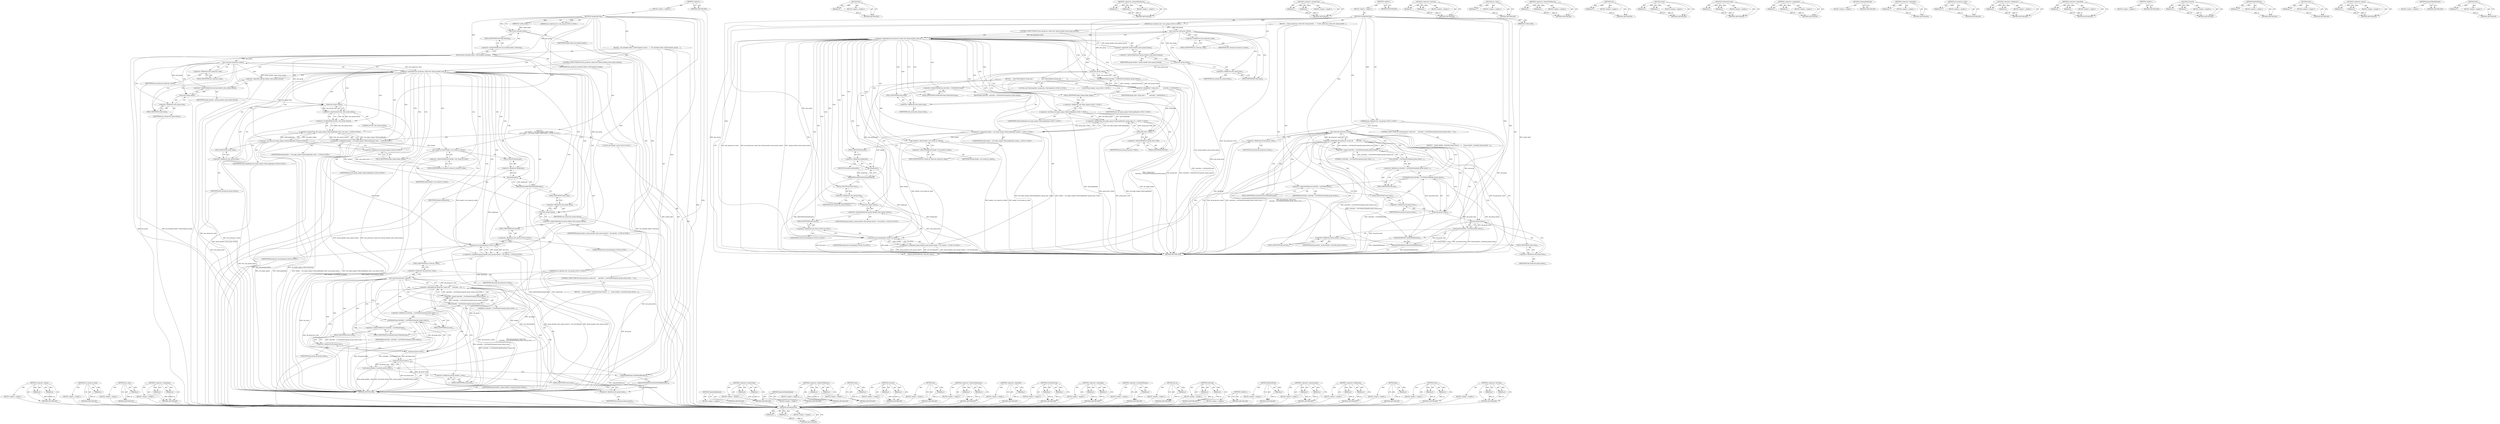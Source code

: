 digraph "&lt;operator&gt;.lessThan" {
vulnerable_207 [label=<(METHOD,ListTabsInGroup)>];
vulnerable_208 [label=<(PARAM,p1)>];
vulnerable_209 [label=<(PARAM,p2)>];
vulnerable_210 [label=<(BLOCK,&lt;empty&gt;,&lt;empty&gt;)>];
vulnerable_211 [label=<(METHOD_RETURN,ANY)>];
vulnerable_189 [label=<(METHOD,get)>];
vulnerable_190 [label=<(PARAM,p1)>];
vulnerable_191 [label=<(BLOCK,&lt;empty&gt;,&lt;empty&gt;)>];
vulnerable_192 [label=<(METHOD_RETURN,ANY)>];
vulnerable_143 [label=<(METHOD,&lt;operator&gt;.indirectIndexAccess)>];
vulnerable_144 [label=<(PARAM,p1)>];
vulnerable_145 [label=<(PARAM,p2)>];
vulnerable_146 [label=<(BLOCK,&lt;empty&gt;,&lt;empty&gt;)>];
vulnerable_147 [label=<(METHOD_RETURN,ANY)>];
vulnerable_167 [label=<(METHOD,&lt;operator&gt;.greaterThan)>];
vulnerable_168 [label=<(PARAM,p1)>];
vulnerable_169 [label=<(PARAM,p2)>];
vulnerable_170 [label=<(BLOCK,&lt;empty&gt;,&lt;empty&gt;)>];
vulnerable_171 [label=<(METHOD_RETURN,ANY)>];
vulnerable_6 [label=<(METHOD,&lt;global&gt;)<SUB>1</SUB>>];
vulnerable_7 [label=<(BLOCK,&lt;empty&gt;,&lt;empty&gt;)<SUB>1</SUB>>];
vulnerable_8 [label=<(METHOD,ChangeTabGroup)<SUB>1</SUB>>];
vulnerable_9 [label=<(PARAM,int model_index)<SUB>1</SUB>>];
vulnerable_10 [label="<(PARAM,base::Optional&lt;int&gt; old_group)<SUB>2</SUB>>"];
vulnerable_11 [label="<(PARAM,base::Optional&lt;int&gt; new_group)<SUB>3</SUB>>"];
vulnerable_12 [label=<(BLOCK,{
   if (new_group.has_value() &amp;&amp; !group_header...,{
   if (new_group.has_value() &amp;&amp; !group_header...)<SUB>3</SUB>>];
vulnerable_13 [label=<(CONTROL_STRUCTURE,IF,if (new_group.has_value() &amp;&amp; !group_headers_[new_group.value()]))<SUB>4</SUB>>];
vulnerable_14 [label=<(&lt;operator&gt;.logicalAnd,new_group.has_value() &amp;&amp; !group_headers_[new_gr...)<SUB>4</SUB>>];
vulnerable_15 [label=<(has_value,new_group.has_value())<SUB>4</SUB>>];
vulnerable_16 [label=<(&lt;operator&gt;.fieldAccess,new_group.has_value)<SUB>4</SUB>>];
vulnerable_17 [label=<(IDENTIFIER,new_group,new_group.has_value())<SUB>4</SUB>>];
vulnerable_18 [label=<(FIELD_IDENTIFIER,has_value,has_value)<SUB>4</SUB>>];
vulnerable_19 [label=<(&lt;operator&gt;.logicalNot,!group_headers_[new_group.value()])<SUB>4</SUB>>];
vulnerable_20 [label=<(&lt;operator&gt;.indirectIndexAccess,group_headers_[new_group.value()])<SUB>4</SUB>>];
vulnerable_21 [label=<(IDENTIFIER,group_headers_,!group_headers_[new_group.value()])<SUB>4</SUB>>];
vulnerable_22 [label=<(value,new_group.value())<SUB>4</SUB>>];
vulnerable_23 [label=<(&lt;operator&gt;.fieldAccess,new_group.value)<SUB>4</SUB>>];
vulnerable_24 [label=<(IDENTIFIER,new_group,new_group.value())<SUB>4</SUB>>];
vulnerable_25 [label=<(FIELD_IDENTIFIER,value,value)<SUB>4</SUB>>];
vulnerable_26 [label=<(BLOCK,{
    const TabGroupData* group_data =
        ...,{
    const TabGroupData* group_data =
        ...)<SUB>4</SUB>>];
vulnerable_27 [label="<(LOCAL,const TabGroupData* group_data: TabGroupData*)<SUB>5</SUB>>"];
vulnerable_28 [label=<(&lt;operator&gt;.assignment,* group_data =
        controller_-&gt;GetDataForG...)<SUB>5</SUB>>];
vulnerable_29 [label=<(IDENTIFIER,group_data,* group_data =
        controller_-&gt;GetDataForG...)<SUB>5</SUB>>];
vulnerable_30 [label=<(GetDataForGroup,controller_-&gt;GetDataForGroup(new_group.value()))<SUB>6</SUB>>];
vulnerable_31 [label=<(&lt;operator&gt;.indirectFieldAccess,controller_-&gt;GetDataForGroup)<SUB>6</SUB>>];
vulnerable_32 [label=<(IDENTIFIER,controller_,controller_-&gt;GetDataForGroup(new_group.value()))<SUB>6</SUB>>];
vulnerable_33 [label=<(FIELD_IDENTIFIER,GetDataForGroup,GetDataForGroup)<SUB>6</SUB>>];
vulnerable_34 [label=<(value,new_group.value())<SUB>6</SUB>>];
vulnerable_35 [label=<(&lt;operator&gt;.fieldAccess,new_group.value)<SUB>6</SUB>>];
vulnerable_36 [label=<(IDENTIFIER,new_group,new_group.value())<SUB>6</SUB>>];
vulnerable_37 [label=<(FIELD_IDENTIFIER,value,value)<SUB>6</SUB>>];
vulnerable_38 [label="<(LOCAL,auto header: auto)<SUB>7</SUB>>"];
vulnerable_39 [label="<(&lt;operator&gt;.assignment,header = std::make_unique&lt;TabGroupHeader&gt;(group...)<SUB>7</SUB>>"];
vulnerable_40 [label="<(IDENTIFIER,header,header = std::make_unique&lt;TabGroupHeader&gt;(group...)<SUB>7</SUB>>"];
vulnerable_41 [label="<(&lt;operator&gt;.greaterThan,std::make_unique&lt;TabGroupHeader&gt;(group_data-&gt;ti...)<SUB>7</SUB>>"];
vulnerable_42 [label="<(&lt;operator&gt;.lessThan,std::make_unique&lt;TabGroupHeader)<SUB>7</SUB>>"];
vulnerable_43 [label="<(&lt;operator&gt;.fieldAccess,std::make_unique)<SUB>7</SUB>>"];
vulnerable_44 [label="<(IDENTIFIER,std,std::make_unique&lt;TabGroupHeader)<SUB>7</SUB>>"];
vulnerable_45 [label=<(FIELD_IDENTIFIER,make_unique,make_unique)<SUB>7</SUB>>];
vulnerable_46 [label="<(IDENTIFIER,TabGroupHeader,std::make_unique&lt;TabGroupHeader)<SUB>7</SUB>>"];
vulnerable_47 [label=<(title,group_data-&gt;title())<SUB>7</SUB>>];
vulnerable_48 [label=<(&lt;operator&gt;.indirectFieldAccess,group_data-&gt;title)<SUB>7</SUB>>];
vulnerable_49 [label=<(IDENTIFIER,group_data,group_data-&gt;title())<SUB>7</SUB>>];
vulnerable_50 [label=<(FIELD_IDENTIFIER,title,title)<SUB>7</SUB>>];
vulnerable_51 [label=<(set_owned_by_client,header-&gt;set_owned_by_client())<SUB>8</SUB>>];
vulnerable_52 [label=<(&lt;operator&gt;.indirectFieldAccess,header-&gt;set_owned_by_client)<SUB>8</SUB>>];
vulnerable_53 [label=<(IDENTIFIER,header,header-&gt;set_owned_by_client())<SUB>8</SUB>>];
vulnerable_54 [label=<(FIELD_IDENTIFIER,set_owned_by_client,set_owned_by_client)<SUB>8</SUB>>];
vulnerable_55 [label=<(AddChildView,AddChildView(header.get()))<SUB>9</SUB>>];
vulnerable_56 [label=<(get,header.get())<SUB>9</SUB>>];
vulnerable_57 [label=<(&lt;operator&gt;.fieldAccess,header.get)<SUB>9</SUB>>];
vulnerable_58 [label=<(IDENTIFIER,header,header.get())<SUB>9</SUB>>];
vulnerable_59 [label=<(FIELD_IDENTIFIER,get,get)<SUB>9</SUB>>];
vulnerable_60 [label="<(&lt;operator&gt;.assignment,group_headers_[new_group.value()] = std::move(h...)<SUB>10</SUB>>"];
vulnerable_61 [label=<(&lt;operator&gt;.indirectIndexAccess,group_headers_[new_group.value()])<SUB>10</SUB>>];
vulnerable_62 [label="<(IDENTIFIER,group_headers_,group_headers_[new_group.value()] = std::move(h...)<SUB>10</SUB>>"];
vulnerable_63 [label=<(value,new_group.value())<SUB>10</SUB>>];
vulnerable_64 [label=<(&lt;operator&gt;.fieldAccess,new_group.value)<SUB>10</SUB>>];
vulnerable_65 [label=<(IDENTIFIER,new_group,new_group.value())<SUB>10</SUB>>];
vulnerable_66 [label=<(FIELD_IDENTIFIER,value,value)<SUB>10</SUB>>];
vulnerable_67 [label="<(std.move,std::move(header))<SUB>10</SUB>>"];
vulnerable_68 [label="<(&lt;operator&gt;.fieldAccess,std::move)<SUB>10</SUB>>"];
vulnerable_69 [label="<(IDENTIFIER,std,std::move(header))<SUB>10</SUB>>"];
vulnerable_70 [label=<(FIELD_IDENTIFIER,move,move)<SUB>10</SUB>>];
vulnerable_71 [label="<(IDENTIFIER,header,std::move(header))<SUB>10</SUB>>"];
vulnerable_72 [label=<(CONTROL_STRUCTURE,IF,if (old_group.has_value() &amp;&amp;
      controller_-&gt;ListTabsInGroup(old_group.value()).size() == 0))<SUB>12</SUB>>];
vulnerable_73 [label=<(&lt;operator&gt;.logicalAnd,old_group.has_value() &amp;&amp;
      controller_-&gt;Lis...)<SUB>12</SUB>>];
vulnerable_74 [label=<(has_value,old_group.has_value())<SUB>12</SUB>>];
vulnerable_75 [label=<(&lt;operator&gt;.fieldAccess,old_group.has_value)<SUB>12</SUB>>];
vulnerable_76 [label=<(IDENTIFIER,old_group,old_group.has_value())<SUB>12</SUB>>];
vulnerable_77 [label=<(FIELD_IDENTIFIER,has_value,has_value)<SUB>12</SUB>>];
vulnerable_78 [label=<(&lt;operator&gt;.equals,controller_-&gt;ListTabsInGroup(old_group.value())...)<SUB>13</SUB>>];
vulnerable_79 [label=<(size,controller_-&gt;ListTabsInGroup(old_group.value())...)<SUB>13</SUB>>];
vulnerable_80 [label=<(&lt;operator&gt;.fieldAccess,controller_-&gt;ListTabsInGroup(old_group.value())...)<SUB>13</SUB>>];
vulnerable_81 [label=<(ListTabsInGroup,controller_-&gt;ListTabsInGroup(old_group.value()))<SUB>13</SUB>>];
vulnerable_82 [label=<(&lt;operator&gt;.indirectFieldAccess,controller_-&gt;ListTabsInGroup)<SUB>13</SUB>>];
vulnerable_83 [label=<(IDENTIFIER,controller_,controller_-&gt;ListTabsInGroup(old_group.value()))<SUB>13</SUB>>];
vulnerable_84 [label=<(FIELD_IDENTIFIER,ListTabsInGroup,ListTabsInGroup)<SUB>13</SUB>>];
vulnerable_85 [label=<(value,old_group.value())<SUB>13</SUB>>];
vulnerable_86 [label=<(&lt;operator&gt;.fieldAccess,old_group.value)<SUB>13</SUB>>];
vulnerable_87 [label=<(IDENTIFIER,old_group,old_group.value())<SUB>13</SUB>>];
vulnerable_88 [label=<(FIELD_IDENTIFIER,value,value)<SUB>13</SUB>>];
vulnerable_89 [label=<(FIELD_IDENTIFIER,size,size)<SUB>13</SUB>>];
vulnerable_90 [label=<(LITERAL,0,controller_-&gt;ListTabsInGroup(old_group.value())...)<SUB>13</SUB>>];
vulnerable_91 [label=<(BLOCK,{
    group_headers_.erase(old_group.value());
  },{
    group_headers_.erase(old_group.value());
  })<SUB>13</SUB>>];
vulnerable_92 [label=<(erase,group_headers_.erase(old_group.value()))<SUB>14</SUB>>];
vulnerable_93 [label=<(&lt;operator&gt;.fieldAccess,group_headers_.erase)<SUB>14</SUB>>];
vulnerable_94 [label=<(IDENTIFIER,group_headers_,group_headers_.erase(old_group.value()))<SUB>14</SUB>>];
vulnerable_95 [label=<(FIELD_IDENTIFIER,erase,erase)<SUB>14</SUB>>];
vulnerable_96 [label=<(value,old_group.value())<SUB>14</SUB>>];
vulnerable_97 [label=<(&lt;operator&gt;.fieldAccess,old_group.value)<SUB>14</SUB>>];
vulnerable_98 [label=<(IDENTIFIER,old_group,old_group.value())<SUB>14</SUB>>];
vulnerable_99 [label=<(FIELD_IDENTIFIER,value,value)<SUB>14</SUB>>];
vulnerable_100 [label=<(UpdateIdealBounds,UpdateIdealBounds())<SUB>16</SUB>>];
vulnerable_101 [label=<(AnimateToIdealBounds,AnimateToIdealBounds())<SUB>17</SUB>>];
vulnerable_102 [label=<(METHOD_RETURN,void)<SUB>1</SUB>>];
vulnerable_104 [label=<(METHOD_RETURN,ANY)<SUB>1</SUB>>];
vulnerable_172 [label=<(METHOD,&lt;operator&gt;.lessThan)>];
vulnerable_173 [label=<(PARAM,p1)>];
vulnerable_174 [label=<(PARAM,p2)>];
vulnerable_175 [label=<(BLOCK,&lt;empty&gt;,&lt;empty&gt;)>];
vulnerable_176 [label=<(METHOD_RETURN,ANY)>];
vulnerable_130 [label=<(METHOD,has_value)>];
vulnerable_131 [label=<(PARAM,p1)>];
vulnerable_132 [label=<(BLOCK,&lt;empty&gt;,&lt;empty&gt;)>];
vulnerable_133 [label=<(METHOD_RETURN,ANY)>];
vulnerable_162 [label=<(METHOD,&lt;operator&gt;.indirectFieldAccess)>];
vulnerable_163 [label=<(PARAM,p1)>];
vulnerable_164 [label=<(PARAM,p2)>];
vulnerable_165 [label=<(BLOCK,&lt;empty&gt;,&lt;empty&gt;)>];
vulnerable_166 [label=<(METHOD_RETURN,ANY)>];
vulnerable_203 [label=<(METHOD,size)>];
vulnerable_204 [label=<(PARAM,p1)>];
vulnerable_205 [label=<(BLOCK,&lt;empty&gt;,&lt;empty&gt;)>];
vulnerable_206 [label=<(METHOD_RETURN,ANY)>];
vulnerable_212 [label=<(METHOD,erase)>];
vulnerable_213 [label=<(PARAM,p1)>];
vulnerable_214 [label=<(PARAM,p2)>];
vulnerable_215 [label=<(BLOCK,&lt;empty&gt;,&lt;empty&gt;)>];
vulnerable_216 [label=<(METHOD_RETURN,ANY)>];
vulnerable_157 [label=<(METHOD,GetDataForGroup)>];
vulnerable_158 [label=<(PARAM,p1)>];
vulnerable_159 [label=<(PARAM,p2)>];
vulnerable_160 [label=<(BLOCK,&lt;empty&gt;,&lt;empty&gt;)>];
vulnerable_161 [label=<(METHOD_RETURN,ANY)>];
vulnerable_152 [label=<(METHOD,&lt;operator&gt;.assignment)>];
vulnerable_153 [label=<(PARAM,p1)>];
vulnerable_154 [label=<(PARAM,p2)>];
vulnerable_155 [label=<(BLOCK,&lt;empty&gt;,&lt;empty&gt;)>];
vulnerable_156 [label=<(METHOD_RETURN,ANY)>];
vulnerable_217 [label=<(METHOD,UpdateIdealBounds)>];
vulnerable_218 [label=<(BLOCK,&lt;empty&gt;,&lt;empty&gt;)>];
vulnerable_219 [label=<(METHOD_RETURN,ANY)>];
vulnerable_139 [label=<(METHOD,&lt;operator&gt;.logicalNot)>];
vulnerable_140 [label=<(PARAM,p1)>];
vulnerable_141 [label=<(BLOCK,&lt;empty&gt;,&lt;empty&gt;)>];
vulnerable_142 [label=<(METHOD_RETURN,ANY)>];
vulnerable_181 [label=<(METHOD,set_owned_by_client)>];
vulnerable_182 [label=<(PARAM,p1)>];
vulnerable_183 [label=<(BLOCK,&lt;empty&gt;,&lt;empty&gt;)>];
vulnerable_184 [label=<(METHOD_RETURN,ANY)>];
vulnerable_134 [label=<(METHOD,&lt;operator&gt;.fieldAccess)>];
vulnerable_135 [label=<(PARAM,p1)>];
vulnerable_136 [label=<(PARAM,p2)>];
vulnerable_137 [label=<(BLOCK,&lt;empty&gt;,&lt;empty&gt;)>];
vulnerable_138 [label=<(METHOD_RETURN,ANY)>];
vulnerable_125 [label=<(METHOD,&lt;operator&gt;.logicalAnd)>];
vulnerable_126 [label=<(PARAM,p1)>];
vulnerable_127 [label=<(PARAM,p2)>];
vulnerable_128 [label=<(BLOCK,&lt;empty&gt;,&lt;empty&gt;)>];
vulnerable_129 [label=<(METHOD_RETURN,ANY)>];
vulnerable_119 [label=<(METHOD,&lt;global&gt;)<SUB>1</SUB>>];
vulnerable_120 [label=<(BLOCK,&lt;empty&gt;,&lt;empty&gt;)>];
vulnerable_121 [label=<(METHOD_RETURN,ANY)>];
vulnerable_193 [label=<(METHOD,std.move)>];
vulnerable_194 [label=<(PARAM,p1)>];
vulnerable_195 [label=<(PARAM,p2)>];
vulnerable_196 [label=<(BLOCK,&lt;empty&gt;,&lt;empty&gt;)>];
vulnerable_197 [label=<(METHOD_RETURN,ANY)>];
vulnerable_185 [label=<(METHOD,AddChildView)>];
vulnerable_186 [label=<(PARAM,p1)>];
vulnerable_187 [label=<(BLOCK,&lt;empty&gt;,&lt;empty&gt;)>];
vulnerable_188 [label=<(METHOD_RETURN,ANY)>];
vulnerable_148 [label=<(METHOD,value)>];
vulnerable_149 [label=<(PARAM,p1)>];
vulnerable_150 [label=<(BLOCK,&lt;empty&gt;,&lt;empty&gt;)>];
vulnerable_151 [label=<(METHOD_RETURN,ANY)>];
vulnerable_198 [label=<(METHOD,&lt;operator&gt;.equals)>];
vulnerable_199 [label=<(PARAM,p1)>];
vulnerable_200 [label=<(PARAM,p2)>];
vulnerable_201 [label=<(BLOCK,&lt;empty&gt;,&lt;empty&gt;)>];
vulnerable_202 [label=<(METHOD_RETURN,ANY)>];
vulnerable_220 [label=<(METHOD,AnimateToIdealBounds)>];
vulnerable_221 [label=<(BLOCK,&lt;empty&gt;,&lt;empty&gt;)>];
vulnerable_222 [label=<(METHOD_RETURN,ANY)>];
vulnerable_177 [label=<(METHOD,title)>];
vulnerable_178 [label=<(PARAM,p1)>];
vulnerable_179 [label=<(BLOCK,&lt;empty&gt;,&lt;empty&gt;)>];
vulnerable_180 [label=<(METHOD_RETURN,ANY)>];
fixed_203 [label=<(METHOD,&lt;operator&gt;.equals)>];
fixed_204 [label=<(PARAM,p1)>];
fixed_205 [label=<(PARAM,p2)>];
fixed_206 [label=<(BLOCK,&lt;empty&gt;,&lt;empty&gt;)>];
fixed_207 [label=<(METHOD_RETURN,ANY)>];
fixed_186 [label=<(METHOD,set_owned_by_client)>];
fixed_187 [label=<(PARAM,p1)>];
fixed_188 [label=<(BLOCK,&lt;empty&gt;,&lt;empty&gt;)>];
fixed_189 [label=<(METHOD_RETURN,ANY)>];
fixed_140 [label=<(METHOD,has_value)>];
fixed_141 [label=<(PARAM,p1)>];
fixed_142 [label=<(BLOCK,&lt;empty&gt;,&lt;empty&gt;)>];
fixed_143 [label=<(METHOD_RETURN,ANY)>];
fixed_162 [label=<(METHOD,&lt;operator&gt;.assignment)>];
fixed_163 [label=<(PARAM,p1)>];
fixed_164 [label=<(PARAM,p2)>];
fixed_165 [label=<(BLOCK,&lt;empty&gt;,&lt;empty&gt;)>];
fixed_166 [label=<(METHOD_RETURN,ANY)>];
fixed_6 [label=<(METHOD,&lt;global&gt;)<SUB>1</SUB>>];
fixed_7 [label=<(BLOCK,&lt;empty&gt;,&lt;empty&gt;)<SUB>1</SUB>>];
fixed_8 [label=<(METHOD,ChangeTabGroup)<SUB>1</SUB>>];
fixed_9 [label=<(PARAM,int model_index)<SUB>1</SUB>>];
fixed_10 [label="<(PARAM,base::Optional&lt;int&gt; old_group)<SUB>2</SUB>>"];
fixed_11 [label="<(PARAM,base::Optional&lt;int&gt; new_group)<SUB>3</SUB>>"];
fixed_12 [label=<(BLOCK,{
  tab_at(model_index)-&gt;SetGroup(new_group);
 ...,{
  tab_at(model_index)-&gt;SetGroup(new_group);
 ...)<SUB>3</SUB>>];
fixed_13 [label=<(SetGroup,tab_at(model_index)-&gt;SetGroup(new_group))<SUB>4</SUB>>];
fixed_14 [label=<(&lt;operator&gt;.indirectFieldAccess,tab_at(model_index)-&gt;SetGroup)<SUB>4</SUB>>];
fixed_15 [label=<(tab_at,tab_at(model_index))<SUB>4</SUB>>];
fixed_16 [label=<(IDENTIFIER,model_index,tab_at(model_index))<SUB>4</SUB>>];
fixed_17 [label=<(FIELD_IDENTIFIER,SetGroup,SetGroup)<SUB>4</SUB>>];
fixed_18 [label=<(IDENTIFIER,new_group,tab_at(model_index)-&gt;SetGroup(new_group))<SUB>4</SUB>>];
fixed_19 [label=<(CONTROL_STRUCTURE,IF,if (new_group.has_value() &amp;&amp; !group_headers_[new_group.value()]))<SUB>5</SUB>>];
fixed_20 [label=<(&lt;operator&gt;.logicalAnd,new_group.has_value() &amp;&amp; !group_headers_[new_gr...)<SUB>5</SUB>>];
fixed_21 [label=<(has_value,new_group.has_value())<SUB>5</SUB>>];
fixed_22 [label=<(&lt;operator&gt;.fieldAccess,new_group.has_value)<SUB>5</SUB>>];
fixed_23 [label=<(IDENTIFIER,new_group,new_group.has_value())<SUB>5</SUB>>];
fixed_24 [label=<(FIELD_IDENTIFIER,has_value,has_value)<SUB>5</SUB>>];
fixed_25 [label=<(&lt;operator&gt;.logicalNot,!group_headers_[new_group.value()])<SUB>5</SUB>>];
fixed_26 [label=<(&lt;operator&gt;.indirectIndexAccess,group_headers_[new_group.value()])<SUB>5</SUB>>];
fixed_27 [label=<(IDENTIFIER,group_headers_,!group_headers_[new_group.value()])<SUB>5</SUB>>];
fixed_28 [label=<(value,new_group.value())<SUB>5</SUB>>];
fixed_29 [label=<(&lt;operator&gt;.fieldAccess,new_group.value)<SUB>5</SUB>>];
fixed_30 [label=<(IDENTIFIER,new_group,new_group.value())<SUB>5</SUB>>];
fixed_31 [label=<(FIELD_IDENTIFIER,value,value)<SUB>5</SUB>>];
fixed_32 [label="<(BLOCK,{
    auto header = std::make_unique&lt;TabGroupHe...,{
    auto header = std::make_unique&lt;TabGroupHe...)<SUB>5</SUB>>"];
fixed_33 [label="<(LOCAL,auto header: auto)<SUB>6</SUB>>"];
fixed_34 [label="<(&lt;operator&gt;.assignment,header = std::make_unique&lt;TabGroupHeader&gt;(this,...)<SUB>6</SUB>>"];
fixed_35 [label="<(IDENTIFIER,header,header = std::make_unique&lt;TabGroupHeader&gt;(this,...)<SUB>6</SUB>>"];
fixed_36 [label="<(&lt;operator&gt;.greaterThan,std::make_unique&lt;TabGroupHeader&gt;(this, new_grou...)<SUB>6</SUB>>"];
fixed_37 [label="<(&lt;operator&gt;.lessThan,std::make_unique&lt;TabGroupHeader)<SUB>6</SUB>>"];
fixed_38 [label="<(&lt;operator&gt;.fieldAccess,std::make_unique)<SUB>6</SUB>>"];
fixed_39 [label="<(IDENTIFIER,std,std::make_unique&lt;TabGroupHeader)<SUB>6</SUB>>"];
fixed_40 [label=<(FIELD_IDENTIFIER,make_unique,make_unique)<SUB>6</SUB>>];
fixed_41 [label="<(IDENTIFIER,TabGroupHeader,std::make_unique&lt;TabGroupHeader)<SUB>6</SUB>>"];
fixed_42 [label=<(&lt;operator&gt;.bracketedPrimary,(this, new_group.value()))<SUB>6</SUB>>];
fixed_43 [label=<(&lt;operator&gt;.expressionList,this, new_group.value())<SUB>6</SUB>>];
fixed_44 [label=<(LITERAL,this,this, new_group.value())<SUB>6</SUB>>];
fixed_45 [label=<(value,new_group.value())<SUB>6</SUB>>];
fixed_46 [label=<(&lt;operator&gt;.fieldAccess,new_group.value)<SUB>6</SUB>>];
fixed_47 [label=<(IDENTIFIER,new_group,new_group.value())<SUB>6</SUB>>];
fixed_48 [label=<(FIELD_IDENTIFIER,value,value)<SUB>6</SUB>>];
fixed_49 [label=<(set_owned_by_client,header-&gt;set_owned_by_client())<SUB>7</SUB>>];
fixed_50 [label=<(&lt;operator&gt;.indirectFieldAccess,header-&gt;set_owned_by_client)<SUB>7</SUB>>];
fixed_51 [label=<(IDENTIFIER,header,header-&gt;set_owned_by_client())<SUB>7</SUB>>];
fixed_52 [label=<(FIELD_IDENTIFIER,set_owned_by_client,set_owned_by_client)<SUB>7</SUB>>];
fixed_53 [label=<(AddChildView,AddChildView(header.get()))<SUB>8</SUB>>];
fixed_54 [label=<(get,header.get())<SUB>8</SUB>>];
fixed_55 [label=<(&lt;operator&gt;.fieldAccess,header.get)<SUB>8</SUB>>];
fixed_56 [label=<(IDENTIFIER,header,header.get())<SUB>8</SUB>>];
fixed_57 [label=<(FIELD_IDENTIFIER,get,get)<SUB>8</SUB>>];
fixed_58 [label="<(&lt;operator&gt;.assignment,group_headers_[new_group.value()] = std::move(h...)<SUB>9</SUB>>"];
fixed_59 [label=<(&lt;operator&gt;.indirectIndexAccess,group_headers_[new_group.value()])<SUB>9</SUB>>];
fixed_60 [label="<(IDENTIFIER,group_headers_,group_headers_[new_group.value()] = std::move(h...)<SUB>9</SUB>>"];
fixed_61 [label=<(value,new_group.value())<SUB>9</SUB>>];
fixed_62 [label=<(&lt;operator&gt;.fieldAccess,new_group.value)<SUB>9</SUB>>];
fixed_63 [label=<(IDENTIFIER,new_group,new_group.value())<SUB>9</SUB>>];
fixed_64 [label=<(FIELD_IDENTIFIER,value,value)<SUB>9</SUB>>];
fixed_65 [label="<(std.move,std::move(header))<SUB>9</SUB>>"];
fixed_66 [label="<(&lt;operator&gt;.fieldAccess,std::move)<SUB>9</SUB>>"];
fixed_67 [label="<(IDENTIFIER,std,std::move(header))<SUB>9</SUB>>"];
fixed_68 [label=<(FIELD_IDENTIFIER,move,move)<SUB>9</SUB>>];
fixed_69 [label="<(IDENTIFIER,header,std::move(header))<SUB>9</SUB>>"];
fixed_70 [label=<(CONTROL_STRUCTURE,IF,if (old_group.has_value() &amp;&amp;
      controller_-&gt;ListTabsInGroup(old_group.value()).size() == 0))<SUB>11</SUB>>];
fixed_71 [label=<(&lt;operator&gt;.logicalAnd,old_group.has_value() &amp;&amp;
      controller_-&gt;Lis...)<SUB>11</SUB>>];
fixed_72 [label=<(has_value,old_group.has_value())<SUB>11</SUB>>];
fixed_73 [label=<(&lt;operator&gt;.fieldAccess,old_group.has_value)<SUB>11</SUB>>];
fixed_74 [label=<(IDENTIFIER,old_group,old_group.has_value())<SUB>11</SUB>>];
fixed_75 [label=<(FIELD_IDENTIFIER,has_value,has_value)<SUB>11</SUB>>];
fixed_76 [label=<(&lt;operator&gt;.equals,controller_-&gt;ListTabsInGroup(old_group.value())...)<SUB>12</SUB>>];
fixed_77 [label=<(size,controller_-&gt;ListTabsInGroup(old_group.value())...)<SUB>12</SUB>>];
fixed_78 [label=<(&lt;operator&gt;.fieldAccess,controller_-&gt;ListTabsInGroup(old_group.value())...)<SUB>12</SUB>>];
fixed_79 [label=<(ListTabsInGroup,controller_-&gt;ListTabsInGroup(old_group.value()))<SUB>12</SUB>>];
fixed_80 [label=<(&lt;operator&gt;.indirectFieldAccess,controller_-&gt;ListTabsInGroup)<SUB>12</SUB>>];
fixed_81 [label=<(IDENTIFIER,controller_,controller_-&gt;ListTabsInGroup(old_group.value()))<SUB>12</SUB>>];
fixed_82 [label=<(FIELD_IDENTIFIER,ListTabsInGroup,ListTabsInGroup)<SUB>12</SUB>>];
fixed_83 [label=<(value,old_group.value())<SUB>12</SUB>>];
fixed_84 [label=<(&lt;operator&gt;.fieldAccess,old_group.value)<SUB>12</SUB>>];
fixed_85 [label=<(IDENTIFIER,old_group,old_group.value())<SUB>12</SUB>>];
fixed_86 [label=<(FIELD_IDENTIFIER,value,value)<SUB>12</SUB>>];
fixed_87 [label=<(FIELD_IDENTIFIER,size,size)<SUB>12</SUB>>];
fixed_88 [label=<(LITERAL,0,controller_-&gt;ListTabsInGroup(old_group.value())...)<SUB>12</SUB>>];
fixed_89 [label=<(BLOCK,{
    group_headers_.erase(old_group.value());
  },{
    group_headers_.erase(old_group.value());
  })<SUB>12</SUB>>];
fixed_90 [label=<(erase,group_headers_.erase(old_group.value()))<SUB>13</SUB>>];
fixed_91 [label=<(&lt;operator&gt;.fieldAccess,group_headers_.erase)<SUB>13</SUB>>];
fixed_92 [label=<(IDENTIFIER,group_headers_,group_headers_.erase(old_group.value()))<SUB>13</SUB>>];
fixed_93 [label=<(FIELD_IDENTIFIER,erase,erase)<SUB>13</SUB>>];
fixed_94 [label=<(value,old_group.value())<SUB>13</SUB>>];
fixed_95 [label=<(&lt;operator&gt;.fieldAccess,old_group.value)<SUB>13</SUB>>];
fixed_96 [label=<(IDENTIFIER,old_group,old_group.value())<SUB>13</SUB>>];
fixed_97 [label=<(FIELD_IDENTIFIER,value,value)<SUB>13</SUB>>];
fixed_98 [label=<(UpdateIdealBounds,UpdateIdealBounds())<SUB>15</SUB>>];
fixed_99 [label=<(AnimateToIdealBounds,AnimateToIdealBounds())<SUB>16</SUB>>];
fixed_100 [label=<(METHOD_RETURN,void)<SUB>1</SUB>>];
fixed_102 [label=<(METHOD_RETURN,ANY)<SUB>1</SUB>>];
fixed_222 [label=<(METHOD,UpdateIdealBounds)>];
fixed_223 [label=<(BLOCK,&lt;empty&gt;,&lt;empty&gt;)>];
fixed_224 [label=<(METHOD_RETURN,ANY)>];
fixed_167 [label=<(METHOD,&lt;operator&gt;.greaterThan)>];
fixed_168 [label=<(PARAM,p1)>];
fixed_169 [label=<(PARAM,p2)>];
fixed_170 [label=<(BLOCK,&lt;empty&gt;,&lt;empty&gt;)>];
fixed_171 [label=<(METHOD_RETURN,ANY)>];
fixed_225 [label=<(METHOD,AnimateToIdealBounds)>];
fixed_226 [label=<(BLOCK,&lt;empty&gt;,&lt;empty&gt;)>];
fixed_227 [label=<(METHOD_RETURN,ANY)>];
fixed_126 [label=<(METHOD,&lt;operator&gt;.indirectFieldAccess)>];
fixed_127 [label=<(PARAM,p1)>];
fixed_128 [label=<(PARAM,p2)>];
fixed_129 [label=<(BLOCK,&lt;empty&gt;,&lt;empty&gt;)>];
fixed_130 [label=<(METHOD_RETURN,ANY)>];
fixed_158 [label=<(METHOD,value)>];
fixed_159 [label=<(PARAM,p1)>];
fixed_160 [label=<(BLOCK,&lt;empty&gt;,&lt;empty&gt;)>];
fixed_161 [label=<(METHOD_RETURN,ANY)>];
fixed_198 [label=<(METHOD,std.move)>];
fixed_199 [label=<(PARAM,p1)>];
fixed_200 [label=<(PARAM,p2)>];
fixed_201 [label=<(BLOCK,&lt;empty&gt;,&lt;empty&gt;)>];
fixed_202 [label=<(METHOD_RETURN,ANY)>];
fixed_208 [label=<(METHOD,size)>];
fixed_209 [label=<(PARAM,p1)>];
fixed_210 [label=<(BLOCK,&lt;empty&gt;,&lt;empty&gt;)>];
fixed_211 [label=<(METHOD_RETURN,ANY)>];
fixed_153 [label=<(METHOD,&lt;operator&gt;.indirectIndexAccess)>];
fixed_154 [label=<(PARAM,p1)>];
fixed_155 [label=<(PARAM,p2)>];
fixed_156 [label=<(BLOCK,&lt;empty&gt;,&lt;empty&gt;)>];
fixed_157 [label=<(METHOD_RETURN,ANY)>];
fixed_149 [label=<(METHOD,&lt;operator&gt;.logicalNot)>];
fixed_150 [label=<(PARAM,p1)>];
fixed_151 [label=<(BLOCK,&lt;empty&gt;,&lt;empty&gt;)>];
fixed_152 [label=<(METHOD_RETURN,ANY)>];
fixed_212 [label=<(METHOD,ListTabsInGroup)>];
fixed_213 [label=<(PARAM,p1)>];
fixed_214 [label=<(PARAM,p2)>];
fixed_215 [label=<(BLOCK,&lt;empty&gt;,&lt;empty&gt;)>];
fixed_216 [label=<(METHOD_RETURN,ANY)>];
fixed_135 [label=<(METHOD,&lt;operator&gt;.logicalAnd)>];
fixed_136 [label=<(PARAM,p1)>];
fixed_137 [label=<(PARAM,p2)>];
fixed_138 [label=<(BLOCK,&lt;empty&gt;,&lt;empty&gt;)>];
fixed_139 [label=<(METHOD_RETURN,ANY)>];
fixed_177 [label=<(METHOD,&lt;operator&gt;.bracketedPrimary)>];
fixed_178 [label=<(PARAM,p1)>];
fixed_179 [label=<(BLOCK,&lt;empty&gt;,&lt;empty&gt;)>];
fixed_180 [label=<(METHOD_RETURN,ANY)>];
fixed_131 [label=<(METHOD,tab_at)>];
fixed_132 [label=<(PARAM,p1)>];
fixed_133 [label=<(BLOCK,&lt;empty&gt;,&lt;empty&gt;)>];
fixed_134 [label=<(METHOD_RETURN,ANY)>];
fixed_121 [label=<(METHOD,SetGroup)>];
fixed_122 [label=<(PARAM,p1)>];
fixed_123 [label=<(PARAM,p2)>];
fixed_124 [label=<(BLOCK,&lt;empty&gt;,&lt;empty&gt;)>];
fixed_125 [label=<(METHOD_RETURN,ANY)>];
fixed_115 [label=<(METHOD,&lt;global&gt;)<SUB>1</SUB>>];
fixed_116 [label=<(BLOCK,&lt;empty&gt;,&lt;empty&gt;)>];
fixed_117 [label=<(METHOD_RETURN,ANY)>];
fixed_190 [label=<(METHOD,AddChildView)>];
fixed_191 [label=<(PARAM,p1)>];
fixed_192 [label=<(BLOCK,&lt;empty&gt;,&lt;empty&gt;)>];
fixed_193 [label=<(METHOD_RETURN,ANY)>];
fixed_181 [label=<(METHOD,&lt;operator&gt;.expressionList)>];
fixed_182 [label=<(PARAM,p1)>];
fixed_183 [label=<(PARAM,p2)>];
fixed_184 [label=<(BLOCK,&lt;empty&gt;,&lt;empty&gt;)>];
fixed_185 [label=<(METHOD_RETURN,ANY)>];
fixed_144 [label=<(METHOD,&lt;operator&gt;.fieldAccess)>];
fixed_145 [label=<(PARAM,p1)>];
fixed_146 [label=<(PARAM,p2)>];
fixed_147 [label=<(BLOCK,&lt;empty&gt;,&lt;empty&gt;)>];
fixed_148 [label=<(METHOD_RETURN,ANY)>];
fixed_194 [label=<(METHOD,get)>];
fixed_195 [label=<(PARAM,p1)>];
fixed_196 [label=<(BLOCK,&lt;empty&gt;,&lt;empty&gt;)>];
fixed_197 [label=<(METHOD_RETURN,ANY)>];
fixed_217 [label=<(METHOD,erase)>];
fixed_218 [label=<(PARAM,p1)>];
fixed_219 [label=<(PARAM,p2)>];
fixed_220 [label=<(BLOCK,&lt;empty&gt;,&lt;empty&gt;)>];
fixed_221 [label=<(METHOD_RETURN,ANY)>];
fixed_172 [label=<(METHOD,&lt;operator&gt;.lessThan)>];
fixed_173 [label=<(PARAM,p1)>];
fixed_174 [label=<(PARAM,p2)>];
fixed_175 [label=<(BLOCK,&lt;empty&gt;,&lt;empty&gt;)>];
fixed_176 [label=<(METHOD_RETURN,ANY)>];
vulnerable_207 -> vulnerable_208  [key=0, label="AST: "];
vulnerable_207 -> vulnerable_208  [key=1, label="DDG: "];
vulnerable_207 -> vulnerable_210  [key=0, label="AST: "];
vulnerable_207 -> vulnerable_209  [key=0, label="AST: "];
vulnerable_207 -> vulnerable_209  [key=1, label="DDG: "];
vulnerable_207 -> vulnerable_211  [key=0, label="AST: "];
vulnerable_207 -> vulnerable_211  [key=1, label="CFG: "];
vulnerable_208 -> vulnerable_211  [key=0, label="DDG: p1"];
vulnerable_209 -> vulnerable_211  [key=0, label="DDG: p2"];
vulnerable_189 -> vulnerable_190  [key=0, label="AST: "];
vulnerable_189 -> vulnerable_190  [key=1, label="DDG: "];
vulnerable_189 -> vulnerable_191  [key=0, label="AST: "];
vulnerable_189 -> vulnerable_192  [key=0, label="AST: "];
vulnerable_189 -> vulnerable_192  [key=1, label="CFG: "];
vulnerable_190 -> vulnerable_192  [key=0, label="DDG: p1"];
vulnerable_143 -> vulnerable_144  [key=0, label="AST: "];
vulnerable_143 -> vulnerable_144  [key=1, label="DDG: "];
vulnerable_143 -> vulnerable_146  [key=0, label="AST: "];
vulnerable_143 -> vulnerable_145  [key=0, label="AST: "];
vulnerable_143 -> vulnerable_145  [key=1, label="DDG: "];
vulnerable_143 -> vulnerable_147  [key=0, label="AST: "];
vulnerable_143 -> vulnerable_147  [key=1, label="CFG: "];
vulnerable_144 -> vulnerable_147  [key=0, label="DDG: p1"];
vulnerable_145 -> vulnerable_147  [key=0, label="DDG: p2"];
vulnerable_167 -> vulnerable_168  [key=0, label="AST: "];
vulnerable_167 -> vulnerable_168  [key=1, label="DDG: "];
vulnerable_167 -> vulnerable_170  [key=0, label="AST: "];
vulnerable_167 -> vulnerable_169  [key=0, label="AST: "];
vulnerable_167 -> vulnerable_169  [key=1, label="DDG: "];
vulnerable_167 -> vulnerable_171  [key=0, label="AST: "];
vulnerable_167 -> vulnerable_171  [key=1, label="CFG: "];
vulnerable_168 -> vulnerable_171  [key=0, label="DDG: p1"];
vulnerable_169 -> vulnerable_171  [key=0, label="DDG: p2"];
vulnerable_6 -> vulnerable_7  [key=0, label="AST: "];
vulnerable_6 -> vulnerable_104  [key=0, label="AST: "];
vulnerable_6 -> vulnerable_104  [key=1, label="CFG: "];
vulnerable_7 -> vulnerable_8  [key=0, label="AST: "];
vulnerable_8 -> vulnerable_9  [key=0, label="AST: "];
vulnerable_8 -> vulnerable_9  [key=1, label="DDG: "];
vulnerable_8 -> vulnerable_10  [key=0, label="AST: "];
vulnerable_8 -> vulnerable_10  [key=1, label="DDG: "];
vulnerable_8 -> vulnerable_11  [key=0, label="AST: "];
vulnerable_8 -> vulnerable_11  [key=1, label="DDG: "];
vulnerable_8 -> vulnerable_12  [key=0, label="AST: "];
vulnerable_8 -> vulnerable_102  [key=0, label="AST: "];
vulnerable_8 -> vulnerable_18  [key=0, label="CFG: "];
vulnerable_8 -> vulnerable_100  [key=0, label="DDG: "];
vulnerable_8 -> vulnerable_101  [key=0, label="DDG: "];
vulnerable_8 -> vulnerable_78  [key=0, label="DDG: "];
vulnerable_8 -> vulnerable_67  [key=0, label="DDG: "];
vulnerable_8 -> vulnerable_42  [key=0, label="DDG: "];
vulnerable_9 -> vulnerable_102  [key=0, label="DDG: model_index"];
vulnerable_10 -> vulnerable_102  [key=0, label="DDG: old_group"];
vulnerable_10 -> vulnerable_74  [key=0, label="DDG: old_group"];
vulnerable_10 -> vulnerable_96  [key=0, label="DDG: old_group"];
vulnerable_10 -> vulnerable_85  [key=0, label="DDG: old_group"];
vulnerable_11 -> vulnerable_102  [key=0, label="DDG: new_group"];
vulnerable_11 -> vulnerable_15  [key=0, label="DDG: new_group"];
vulnerable_11 -> vulnerable_22  [key=0, label="DDG: new_group"];
vulnerable_11 -> vulnerable_34  [key=0, label="DDG: new_group"];
vulnerable_11 -> vulnerable_63  [key=0, label="DDG: new_group"];
vulnerable_12 -> vulnerable_13  [key=0, label="AST: "];
vulnerable_12 -> vulnerable_72  [key=0, label="AST: "];
vulnerable_12 -> vulnerable_100  [key=0, label="AST: "];
vulnerable_12 -> vulnerable_101  [key=0, label="AST: "];
vulnerable_13 -> vulnerable_14  [key=0, label="AST: "];
vulnerable_13 -> vulnerable_26  [key=0, label="AST: "];
vulnerable_14 -> vulnerable_15  [key=0, label="AST: "];
vulnerable_14 -> vulnerable_19  [key=0, label="AST: "];
vulnerable_14 -> vulnerable_33  [key=0, label="CFG: "];
vulnerable_14 -> vulnerable_33  [key=1, label="CDG: "];
vulnerable_14 -> vulnerable_77  [key=0, label="CFG: "];
vulnerable_14 -> vulnerable_102  [key=0, label="DDG: new_group.has_value()"];
vulnerable_14 -> vulnerable_102  [key=1, label="DDG: !group_headers_[new_group.value()]"];
vulnerable_14 -> vulnerable_102  [key=2, label="DDG: new_group.has_value() &amp;&amp; !group_headers_[new_group.value()]"];
vulnerable_14 -> vulnerable_47  [key=0, label="CDG: "];
vulnerable_14 -> vulnerable_30  [key=0, label="CDG: "];
vulnerable_14 -> vulnerable_34  [key=0, label="CDG: "];
vulnerable_14 -> vulnerable_48  [key=0, label="CDG: "];
vulnerable_14 -> vulnerable_68  [key=0, label="CDG: "];
vulnerable_14 -> vulnerable_60  [key=0, label="CDG: "];
vulnerable_14 -> vulnerable_64  [key=0, label="CDG: "];
vulnerable_14 -> vulnerable_42  [key=0, label="CDG: "];
vulnerable_14 -> vulnerable_51  [key=0, label="CDG: "];
vulnerable_14 -> vulnerable_57  [key=0, label="CDG: "];
vulnerable_14 -> vulnerable_28  [key=0, label="CDG: "];
vulnerable_14 -> vulnerable_66  [key=0, label="CDG: "];
vulnerable_14 -> vulnerable_52  [key=0, label="CDG: "];
vulnerable_14 -> vulnerable_37  [key=0, label="CDG: "];
vulnerable_14 -> vulnerable_56  [key=0, label="CDG: "];
vulnerable_14 -> vulnerable_67  [key=0, label="CDG: "];
vulnerable_14 -> vulnerable_45  [key=0, label="CDG: "];
vulnerable_14 -> vulnerable_50  [key=0, label="CDG: "];
vulnerable_14 -> vulnerable_59  [key=0, label="CDG: "];
vulnerable_14 -> vulnerable_35  [key=0, label="CDG: "];
vulnerable_14 -> vulnerable_54  [key=0, label="CDG: "];
vulnerable_14 -> vulnerable_43  [key=0, label="CDG: "];
vulnerable_14 -> vulnerable_61  [key=0, label="CDG: "];
vulnerable_14 -> vulnerable_41  [key=0, label="CDG: "];
vulnerable_14 -> vulnerable_70  [key=0, label="CDG: "];
vulnerable_14 -> vulnerable_63  [key=0, label="CDG: "];
vulnerable_14 -> vulnerable_55  [key=0, label="CDG: "];
vulnerable_14 -> vulnerable_39  [key=0, label="CDG: "];
vulnerable_14 -> vulnerable_31  [key=0, label="CDG: "];
vulnerable_15 -> vulnerable_16  [key=0, label="AST: "];
vulnerable_15 -> vulnerable_14  [key=0, label="CFG: "];
vulnerable_15 -> vulnerable_14  [key=1, label="DDG: new_group.has_value"];
vulnerable_15 -> vulnerable_25  [key=0, label="CFG: "];
vulnerable_15 -> vulnerable_25  [key=1, label="CDG: "];
vulnerable_15 -> vulnerable_102  [key=0, label="DDG: new_group.has_value"];
vulnerable_15 -> vulnerable_19  [key=0, label="CDG: "];
vulnerable_15 -> vulnerable_20  [key=0, label="CDG: "];
vulnerable_15 -> vulnerable_22  [key=0, label="CDG: "];
vulnerable_15 -> vulnerable_23  [key=0, label="CDG: "];
vulnerable_16 -> vulnerable_17  [key=0, label="AST: "];
vulnerable_16 -> vulnerable_18  [key=0, label="AST: "];
vulnerable_16 -> vulnerable_15  [key=0, label="CFG: "];
vulnerable_18 -> vulnerable_16  [key=0, label="CFG: "];
vulnerable_19 -> vulnerable_20  [key=0, label="AST: "];
vulnerable_19 -> vulnerable_14  [key=0, label="CFG: "];
vulnerable_19 -> vulnerable_14  [key=1, label="DDG: group_headers_[new_group.value()]"];
vulnerable_19 -> vulnerable_102  [key=0, label="DDG: group_headers_[new_group.value()]"];
vulnerable_20 -> vulnerable_21  [key=0, label="AST: "];
vulnerable_20 -> vulnerable_22  [key=0, label="AST: "];
vulnerable_20 -> vulnerable_19  [key=0, label="CFG: "];
vulnerable_22 -> vulnerable_23  [key=0, label="AST: "];
vulnerable_22 -> vulnerable_20  [key=0, label="CFG: "];
vulnerable_22 -> vulnerable_102  [key=0, label="DDG: new_group.value"];
vulnerable_22 -> vulnerable_34  [key=0, label="DDG: new_group.value"];
vulnerable_23 -> vulnerable_24  [key=0, label="AST: "];
vulnerable_23 -> vulnerable_25  [key=0, label="AST: "];
vulnerable_23 -> vulnerable_22  [key=0, label="CFG: "];
vulnerable_25 -> vulnerable_23  [key=0, label="CFG: "];
vulnerable_26 -> vulnerable_27  [key=0, label="AST: "];
vulnerable_26 -> vulnerable_28  [key=0, label="AST: "];
vulnerable_26 -> vulnerable_38  [key=0, label="AST: "];
vulnerable_26 -> vulnerable_39  [key=0, label="AST: "];
vulnerable_26 -> vulnerable_51  [key=0, label="AST: "];
vulnerable_26 -> vulnerable_55  [key=0, label="AST: "];
vulnerable_26 -> vulnerable_60  [key=0, label="AST: "];
vulnerable_28 -> vulnerable_29  [key=0, label="AST: "];
vulnerable_28 -> vulnerable_30  [key=0, label="AST: "];
vulnerable_28 -> vulnerable_45  [key=0, label="CFG: "];
vulnerable_28 -> vulnerable_102  [key=0, label="DDG: group_data"];
vulnerable_28 -> vulnerable_102  [key=1, label="DDG: controller_-&gt;GetDataForGroup(new_group.value())"];
vulnerable_28 -> vulnerable_102  [key=2, label="DDG: * group_data =
        controller_-&gt;GetDataForGroup(new_group.value())"];
vulnerable_28 -> vulnerable_47  [key=0, label="DDG: group_data"];
vulnerable_30 -> vulnerable_31  [key=0, label="AST: "];
vulnerable_30 -> vulnerable_34  [key=0, label="AST: "];
vulnerable_30 -> vulnerable_28  [key=0, label="CFG: "];
vulnerable_30 -> vulnerable_28  [key=1, label="DDG: controller_-&gt;GetDataForGroup"];
vulnerable_30 -> vulnerable_28  [key=2, label="DDG: new_group.value()"];
vulnerable_30 -> vulnerable_102  [key=0, label="DDG: controller_-&gt;GetDataForGroup"];
vulnerable_31 -> vulnerable_32  [key=0, label="AST: "];
vulnerable_31 -> vulnerable_33  [key=0, label="AST: "];
vulnerable_31 -> vulnerable_37  [key=0, label="CFG: "];
vulnerable_33 -> vulnerable_31  [key=0, label="CFG: "];
vulnerable_34 -> vulnerable_35  [key=0, label="AST: "];
vulnerable_34 -> vulnerable_30  [key=0, label="CFG: "];
vulnerable_34 -> vulnerable_30  [key=1, label="DDG: new_group.value"];
vulnerable_34 -> vulnerable_63  [key=0, label="DDG: new_group.value"];
vulnerable_35 -> vulnerable_36  [key=0, label="AST: "];
vulnerable_35 -> vulnerable_37  [key=0, label="AST: "];
vulnerable_35 -> vulnerable_34  [key=0, label="CFG: "];
vulnerable_37 -> vulnerable_35  [key=0, label="CFG: "];
vulnerable_39 -> vulnerable_40  [key=0, label="AST: "];
vulnerable_39 -> vulnerable_41  [key=0, label="AST: "];
vulnerable_39 -> vulnerable_54  [key=0, label="CFG: "];
vulnerable_39 -> vulnerable_102  [key=0, label="DDG: std::make_unique&lt;TabGroupHeader&gt;(group_data-&gt;title())"];
vulnerable_39 -> vulnerable_102  [key=1, label="DDG: header = std::make_unique&lt;TabGroupHeader&gt;(group_data-&gt;title())"];
vulnerable_39 -> vulnerable_51  [key=0, label="DDG: header"];
vulnerable_39 -> vulnerable_56  [key=0, label="DDG: header"];
vulnerable_39 -> vulnerable_67  [key=0, label="DDG: header"];
vulnerable_41 -> vulnerable_42  [key=0, label="AST: "];
vulnerable_41 -> vulnerable_47  [key=0, label="AST: "];
vulnerable_41 -> vulnerable_39  [key=0, label="CFG: "];
vulnerable_41 -> vulnerable_39  [key=1, label="DDG: std::make_unique&lt;TabGroupHeader"];
vulnerable_41 -> vulnerable_39  [key=2, label="DDG: group_data-&gt;title()"];
vulnerable_41 -> vulnerable_102  [key=0, label="DDG: std::make_unique&lt;TabGroupHeader"];
vulnerable_41 -> vulnerable_102  [key=1, label="DDG: group_data-&gt;title()"];
vulnerable_42 -> vulnerable_43  [key=0, label="AST: "];
vulnerable_42 -> vulnerable_46  [key=0, label="AST: "];
vulnerable_42 -> vulnerable_50  [key=0, label="CFG: "];
vulnerable_42 -> vulnerable_102  [key=0, label="DDG: std::make_unique"];
vulnerable_42 -> vulnerable_102  [key=1, label="DDG: TabGroupHeader"];
vulnerable_42 -> vulnerable_41  [key=0, label="DDG: std::make_unique"];
vulnerable_42 -> vulnerable_41  [key=1, label="DDG: TabGroupHeader"];
vulnerable_43 -> vulnerable_44  [key=0, label="AST: "];
vulnerable_43 -> vulnerable_45  [key=0, label="AST: "];
vulnerable_43 -> vulnerable_42  [key=0, label="CFG: "];
vulnerable_45 -> vulnerable_43  [key=0, label="CFG: "];
vulnerable_47 -> vulnerable_48  [key=0, label="AST: "];
vulnerable_47 -> vulnerable_41  [key=0, label="CFG: "];
vulnerable_47 -> vulnerable_41  [key=1, label="DDG: group_data-&gt;title"];
vulnerable_47 -> vulnerable_102  [key=0, label="DDG: group_data-&gt;title"];
vulnerable_48 -> vulnerable_49  [key=0, label="AST: "];
vulnerable_48 -> vulnerable_50  [key=0, label="AST: "];
vulnerable_48 -> vulnerable_47  [key=0, label="CFG: "];
vulnerable_50 -> vulnerable_48  [key=0, label="CFG: "];
vulnerable_51 -> vulnerable_52  [key=0, label="AST: "];
vulnerable_51 -> vulnerable_59  [key=0, label="CFG: "];
vulnerable_51 -> vulnerable_102  [key=0, label="DDG: header-&gt;set_owned_by_client"];
vulnerable_51 -> vulnerable_102  [key=1, label="DDG: header-&gt;set_owned_by_client()"];
vulnerable_51 -> vulnerable_67  [key=0, label="DDG: header-&gt;set_owned_by_client"];
vulnerable_52 -> vulnerable_53  [key=0, label="AST: "];
vulnerable_52 -> vulnerable_54  [key=0, label="AST: "];
vulnerable_52 -> vulnerable_51  [key=0, label="CFG: "];
vulnerable_54 -> vulnerable_52  [key=0, label="CFG: "];
vulnerable_55 -> vulnerable_56  [key=0, label="AST: "];
vulnerable_55 -> vulnerable_66  [key=0, label="CFG: "];
vulnerable_55 -> vulnerable_102  [key=0, label="DDG: header.get()"];
vulnerable_55 -> vulnerable_102  [key=1, label="DDG: AddChildView(header.get())"];
vulnerable_56 -> vulnerable_57  [key=0, label="AST: "];
vulnerable_56 -> vulnerable_55  [key=0, label="CFG: "];
vulnerable_56 -> vulnerable_55  [key=1, label="DDG: header.get"];
vulnerable_56 -> vulnerable_67  [key=0, label="DDG: header.get"];
vulnerable_57 -> vulnerable_58  [key=0, label="AST: "];
vulnerable_57 -> vulnerable_59  [key=0, label="AST: "];
vulnerable_57 -> vulnerable_56  [key=0, label="CFG: "];
vulnerable_59 -> vulnerable_57  [key=0, label="CFG: "];
vulnerable_60 -> vulnerable_61  [key=0, label="AST: "];
vulnerable_60 -> vulnerable_67  [key=0, label="AST: "];
vulnerable_60 -> vulnerable_77  [key=0, label="CFG: "];
vulnerable_60 -> vulnerable_102  [key=0, label="DDG: group_headers_[new_group.value()]"];
vulnerable_60 -> vulnerable_102  [key=1, label="DDG: std::move(header)"];
vulnerable_60 -> vulnerable_102  [key=2, label="DDG: group_headers_[new_group.value()] = std::move(header)"];
vulnerable_61 -> vulnerable_62  [key=0, label="AST: "];
vulnerable_61 -> vulnerable_63  [key=0, label="AST: "];
vulnerable_61 -> vulnerable_70  [key=0, label="CFG: "];
vulnerable_63 -> vulnerable_64  [key=0, label="AST: "];
vulnerable_63 -> vulnerable_61  [key=0, label="CFG: "];
vulnerable_63 -> vulnerable_102  [key=0, label="DDG: new_group.value"];
vulnerable_64 -> vulnerable_65  [key=0, label="AST: "];
vulnerable_64 -> vulnerable_66  [key=0, label="AST: "];
vulnerable_64 -> vulnerable_63  [key=0, label="CFG: "];
vulnerable_66 -> vulnerable_64  [key=0, label="CFG: "];
vulnerable_67 -> vulnerable_68  [key=0, label="AST: "];
vulnerable_67 -> vulnerable_71  [key=0, label="AST: "];
vulnerable_67 -> vulnerable_60  [key=0, label="CFG: "];
vulnerable_67 -> vulnerable_60  [key=1, label="DDG: std::move"];
vulnerable_67 -> vulnerable_60  [key=2, label="DDG: header"];
vulnerable_67 -> vulnerable_102  [key=0, label="DDG: std::move"];
vulnerable_67 -> vulnerable_102  [key=1, label="DDG: header"];
vulnerable_68 -> vulnerable_69  [key=0, label="AST: "];
vulnerable_68 -> vulnerable_70  [key=0, label="AST: "];
vulnerable_68 -> vulnerable_67  [key=0, label="CFG: "];
vulnerable_70 -> vulnerable_68  [key=0, label="CFG: "];
vulnerable_72 -> vulnerable_73  [key=0, label="AST: "];
vulnerable_72 -> vulnerable_91  [key=0, label="AST: "];
vulnerable_73 -> vulnerable_74  [key=0, label="AST: "];
vulnerable_73 -> vulnerable_78  [key=0, label="AST: "];
vulnerable_73 -> vulnerable_100  [key=0, label="CFG: "];
vulnerable_73 -> vulnerable_95  [key=0, label="CFG: "];
vulnerable_73 -> vulnerable_95  [key=1, label="CDG: "];
vulnerable_73 -> vulnerable_102  [key=0, label="DDG: old_group.has_value()"];
vulnerable_73 -> vulnerable_102  [key=1, label="DDG: controller_-&gt;ListTabsInGroup(old_group.value()).size() == 0"];
vulnerable_73 -> vulnerable_102  [key=2, label="DDG: old_group.has_value() &amp;&amp;
      controller_-&gt;ListTabsInGroup(old_group.value()).size() == 0"];
vulnerable_73 -> vulnerable_96  [key=0, label="CDG: "];
vulnerable_73 -> vulnerable_99  [key=0, label="CDG: "];
vulnerable_73 -> vulnerable_92  [key=0, label="CDG: "];
vulnerable_73 -> vulnerable_97  [key=0, label="CDG: "];
vulnerable_73 -> vulnerable_93  [key=0, label="CDG: "];
vulnerable_74 -> vulnerable_75  [key=0, label="AST: "];
vulnerable_74 -> vulnerable_73  [key=0, label="CFG: "];
vulnerable_74 -> vulnerable_73  [key=1, label="DDG: old_group.has_value"];
vulnerable_74 -> vulnerable_84  [key=0, label="CFG: "];
vulnerable_74 -> vulnerable_84  [key=1, label="CDG: "];
vulnerable_74 -> vulnerable_102  [key=0, label="DDG: old_group.has_value"];
vulnerable_74 -> vulnerable_89  [key=0, label="CDG: "];
vulnerable_74 -> vulnerable_81  [key=0, label="CDG: "];
vulnerable_74 -> vulnerable_85  [key=0, label="CDG: "];
vulnerable_74 -> vulnerable_82  [key=0, label="CDG: "];
vulnerable_74 -> vulnerable_79  [key=0, label="CDG: "];
vulnerable_74 -> vulnerable_80  [key=0, label="CDG: "];
vulnerable_74 -> vulnerable_88  [key=0, label="CDG: "];
vulnerable_74 -> vulnerable_78  [key=0, label="CDG: "];
vulnerable_74 -> vulnerable_86  [key=0, label="CDG: "];
vulnerable_75 -> vulnerable_76  [key=0, label="AST: "];
vulnerable_75 -> vulnerable_77  [key=0, label="AST: "];
vulnerable_75 -> vulnerable_74  [key=0, label="CFG: "];
vulnerable_77 -> vulnerable_75  [key=0, label="CFG: "];
vulnerable_78 -> vulnerable_79  [key=0, label="AST: "];
vulnerable_78 -> vulnerable_90  [key=0, label="AST: "];
vulnerable_78 -> vulnerable_73  [key=0, label="CFG: "];
vulnerable_78 -> vulnerable_73  [key=1, label="DDG: controller_-&gt;ListTabsInGroup(old_group.value()).size()"];
vulnerable_78 -> vulnerable_73  [key=2, label="DDG: 0"];
vulnerable_78 -> vulnerable_102  [key=0, label="DDG: controller_-&gt;ListTabsInGroup(old_group.value()).size()"];
vulnerable_79 -> vulnerable_80  [key=0, label="AST: "];
vulnerable_79 -> vulnerable_78  [key=0, label="CFG: "];
vulnerable_79 -> vulnerable_78  [key=1, label="DDG: controller_-&gt;ListTabsInGroup(old_group.value()).size"];
vulnerable_79 -> vulnerable_102  [key=0, label="DDG: controller_-&gt;ListTabsInGroup(old_group.value()).size"];
vulnerable_80 -> vulnerable_81  [key=0, label="AST: "];
vulnerable_80 -> vulnerable_89  [key=0, label="AST: "];
vulnerable_80 -> vulnerable_79  [key=0, label="CFG: "];
vulnerable_81 -> vulnerable_82  [key=0, label="AST: "];
vulnerable_81 -> vulnerable_85  [key=0, label="AST: "];
vulnerable_81 -> vulnerable_89  [key=0, label="CFG: "];
vulnerable_81 -> vulnerable_102  [key=0, label="DDG: controller_-&gt;ListTabsInGroup"];
vulnerable_81 -> vulnerable_102  [key=1, label="DDG: old_group.value()"];
vulnerable_82 -> vulnerable_83  [key=0, label="AST: "];
vulnerable_82 -> vulnerable_84  [key=0, label="AST: "];
vulnerable_82 -> vulnerable_88  [key=0, label="CFG: "];
vulnerable_84 -> vulnerable_82  [key=0, label="CFG: "];
vulnerable_85 -> vulnerable_86  [key=0, label="AST: "];
vulnerable_85 -> vulnerable_81  [key=0, label="CFG: "];
vulnerable_85 -> vulnerable_81  [key=1, label="DDG: old_group.value"];
vulnerable_85 -> vulnerable_102  [key=0, label="DDG: old_group.value"];
vulnerable_85 -> vulnerable_96  [key=0, label="DDG: old_group.value"];
vulnerable_86 -> vulnerable_87  [key=0, label="AST: "];
vulnerable_86 -> vulnerable_88  [key=0, label="AST: "];
vulnerable_86 -> vulnerable_85  [key=0, label="CFG: "];
vulnerable_88 -> vulnerable_86  [key=0, label="CFG: "];
vulnerable_89 -> vulnerable_80  [key=0, label="CFG: "];
vulnerable_91 -> vulnerable_92  [key=0, label="AST: "];
vulnerable_92 -> vulnerable_93  [key=0, label="AST: "];
vulnerable_92 -> vulnerable_96  [key=0, label="AST: "];
vulnerable_92 -> vulnerable_100  [key=0, label="CFG: "];
vulnerable_92 -> vulnerable_102  [key=0, label="DDG: group_headers_.erase"];
vulnerable_92 -> vulnerable_102  [key=1, label="DDG: old_group.value()"];
vulnerable_92 -> vulnerable_102  [key=2, label="DDG: group_headers_.erase(old_group.value())"];
vulnerable_93 -> vulnerable_94  [key=0, label="AST: "];
vulnerable_93 -> vulnerable_95  [key=0, label="AST: "];
vulnerable_93 -> vulnerable_99  [key=0, label="CFG: "];
vulnerable_95 -> vulnerable_93  [key=0, label="CFG: "];
vulnerable_96 -> vulnerable_97  [key=0, label="AST: "];
vulnerable_96 -> vulnerable_92  [key=0, label="CFG: "];
vulnerable_96 -> vulnerable_92  [key=1, label="DDG: old_group.value"];
vulnerable_96 -> vulnerable_102  [key=0, label="DDG: old_group.value"];
vulnerable_97 -> vulnerable_98  [key=0, label="AST: "];
vulnerable_97 -> vulnerable_99  [key=0, label="AST: "];
vulnerable_97 -> vulnerable_96  [key=0, label="CFG: "];
vulnerable_99 -> vulnerable_97  [key=0, label="CFG: "];
vulnerable_100 -> vulnerable_101  [key=0, label="CFG: "];
vulnerable_100 -> vulnerable_102  [key=0, label="DDG: UpdateIdealBounds()"];
vulnerable_101 -> vulnerable_102  [key=0, label="CFG: "];
vulnerable_101 -> vulnerable_102  [key=1, label="DDG: AnimateToIdealBounds()"];
vulnerable_172 -> vulnerable_173  [key=0, label="AST: "];
vulnerable_172 -> vulnerable_173  [key=1, label="DDG: "];
vulnerable_172 -> vulnerable_175  [key=0, label="AST: "];
vulnerable_172 -> vulnerable_174  [key=0, label="AST: "];
vulnerable_172 -> vulnerable_174  [key=1, label="DDG: "];
vulnerable_172 -> vulnerable_176  [key=0, label="AST: "];
vulnerable_172 -> vulnerable_176  [key=1, label="CFG: "];
vulnerable_173 -> vulnerable_176  [key=0, label="DDG: p1"];
vulnerable_174 -> vulnerable_176  [key=0, label="DDG: p2"];
vulnerable_130 -> vulnerable_131  [key=0, label="AST: "];
vulnerable_130 -> vulnerable_131  [key=1, label="DDG: "];
vulnerable_130 -> vulnerable_132  [key=0, label="AST: "];
vulnerable_130 -> vulnerable_133  [key=0, label="AST: "];
vulnerable_130 -> vulnerable_133  [key=1, label="CFG: "];
vulnerable_131 -> vulnerable_133  [key=0, label="DDG: p1"];
vulnerable_162 -> vulnerable_163  [key=0, label="AST: "];
vulnerable_162 -> vulnerable_163  [key=1, label="DDG: "];
vulnerable_162 -> vulnerable_165  [key=0, label="AST: "];
vulnerable_162 -> vulnerable_164  [key=0, label="AST: "];
vulnerable_162 -> vulnerable_164  [key=1, label="DDG: "];
vulnerable_162 -> vulnerable_166  [key=0, label="AST: "];
vulnerable_162 -> vulnerable_166  [key=1, label="CFG: "];
vulnerable_163 -> vulnerable_166  [key=0, label="DDG: p1"];
vulnerable_164 -> vulnerable_166  [key=0, label="DDG: p2"];
vulnerable_203 -> vulnerable_204  [key=0, label="AST: "];
vulnerable_203 -> vulnerable_204  [key=1, label="DDG: "];
vulnerable_203 -> vulnerable_205  [key=0, label="AST: "];
vulnerable_203 -> vulnerable_206  [key=0, label="AST: "];
vulnerable_203 -> vulnerable_206  [key=1, label="CFG: "];
vulnerable_204 -> vulnerable_206  [key=0, label="DDG: p1"];
vulnerable_212 -> vulnerable_213  [key=0, label="AST: "];
vulnerable_212 -> vulnerable_213  [key=1, label="DDG: "];
vulnerable_212 -> vulnerable_215  [key=0, label="AST: "];
vulnerable_212 -> vulnerable_214  [key=0, label="AST: "];
vulnerable_212 -> vulnerable_214  [key=1, label="DDG: "];
vulnerable_212 -> vulnerable_216  [key=0, label="AST: "];
vulnerable_212 -> vulnerable_216  [key=1, label="CFG: "];
vulnerable_213 -> vulnerable_216  [key=0, label="DDG: p1"];
vulnerable_214 -> vulnerable_216  [key=0, label="DDG: p2"];
vulnerable_157 -> vulnerable_158  [key=0, label="AST: "];
vulnerable_157 -> vulnerable_158  [key=1, label="DDG: "];
vulnerable_157 -> vulnerable_160  [key=0, label="AST: "];
vulnerable_157 -> vulnerable_159  [key=0, label="AST: "];
vulnerable_157 -> vulnerable_159  [key=1, label="DDG: "];
vulnerable_157 -> vulnerable_161  [key=0, label="AST: "];
vulnerable_157 -> vulnerable_161  [key=1, label="CFG: "];
vulnerable_158 -> vulnerable_161  [key=0, label="DDG: p1"];
vulnerable_159 -> vulnerable_161  [key=0, label="DDG: p2"];
vulnerable_152 -> vulnerable_153  [key=0, label="AST: "];
vulnerable_152 -> vulnerable_153  [key=1, label="DDG: "];
vulnerable_152 -> vulnerable_155  [key=0, label="AST: "];
vulnerable_152 -> vulnerable_154  [key=0, label="AST: "];
vulnerable_152 -> vulnerable_154  [key=1, label="DDG: "];
vulnerable_152 -> vulnerable_156  [key=0, label="AST: "];
vulnerable_152 -> vulnerable_156  [key=1, label="CFG: "];
vulnerable_153 -> vulnerable_156  [key=0, label="DDG: p1"];
vulnerable_154 -> vulnerable_156  [key=0, label="DDG: p2"];
vulnerable_217 -> vulnerable_218  [key=0, label="AST: "];
vulnerable_217 -> vulnerable_219  [key=0, label="AST: "];
vulnerable_217 -> vulnerable_219  [key=1, label="CFG: "];
vulnerable_139 -> vulnerable_140  [key=0, label="AST: "];
vulnerable_139 -> vulnerable_140  [key=1, label="DDG: "];
vulnerable_139 -> vulnerable_141  [key=0, label="AST: "];
vulnerable_139 -> vulnerable_142  [key=0, label="AST: "];
vulnerable_139 -> vulnerable_142  [key=1, label="CFG: "];
vulnerable_140 -> vulnerable_142  [key=0, label="DDG: p1"];
vulnerable_181 -> vulnerable_182  [key=0, label="AST: "];
vulnerable_181 -> vulnerable_182  [key=1, label="DDG: "];
vulnerable_181 -> vulnerable_183  [key=0, label="AST: "];
vulnerable_181 -> vulnerable_184  [key=0, label="AST: "];
vulnerable_181 -> vulnerable_184  [key=1, label="CFG: "];
vulnerable_182 -> vulnerable_184  [key=0, label="DDG: p1"];
vulnerable_134 -> vulnerable_135  [key=0, label="AST: "];
vulnerable_134 -> vulnerable_135  [key=1, label="DDG: "];
vulnerable_134 -> vulnerable_137  [key=0, label="AST: "];
vulnerable_134 -> vulnerable_136  [key=0, label="AST: "];
vulnerable_134 -> vulnerable_136  [key=1, label="DDG: "];
vulnerable_134 -> vulnerable_138  [key=0, label="AST: "];
vulnerable_134 -> vulnerable_138  [key=1, label="CFG: "];
vulnerable_135 -> vulnerable_138  [key=0, label="DDG: p1"];
vulnerable_136 -> vulnerable_138  [key=0, label="DDG: p2"];
vulnerable_125 -> vulnerable_126  [key=0, label="AST: "];
vulnerable_125 -> vulnerable_126  [key=1, label="DDG: "];
vulnerable_125 -> vulnerable_128  [key=0, label="AST: "];
vulnerable_125 -> vulnerable_127  [key=0, label="AST: "];
vulnerable_125 -> vulnerable_127  [key=1, label="DDG: "];
vulnerable_125 -> vulnerable_129  [key=0, label="AST: "];
vulnerable_125 -> vulnerable_129  [key=1, label="CFG: "];
vulnerable_126 -> vulnerable_129  [key=0, label="DDG: p1"];
vulnerable_127 -> vulnerable_129  [key=0, label="DDG: p2"];
vulnerable_119 -> vulnerable_120  [key=0, label="AST: "];
vulnerable_119 -> vulnerable_121  [key=0, label="AST: "];
vulnerable_119 -> vulnerable_121  [key=1, label="CFG: "];
vulnerable_193 -> vulnerable_194  [key=0, label="AST: "];
vulnerable_193 -> vulnerable_194  [key=1, label="DDG: "];
vulnerable_193 -> vulnerable_196  [key=0, label="AST: "];
vulnerable_193 -> vulnerable_195  [key=0, label="AST: "];
vulnerable_193 -> vulnerable_195  [key=1, label="DDG: "];
vulnerable_193 -> vulnerable_197  [key=0, label="AST: "];
vulnerable_193 -> vulnerable_197  [key=1, label="CFG: "];
vulnerable_194 -> vulnerable_197  [key=0, label="DDG: p1"];
vulnerable_195 -> vulnerable_197  [key=0, label="DDG: p2"];
vulnerable_185 -> vulnerable_186  [key=0, label="AST: "];
vulnerable_185 -> vulnerable_186  [key=1, label="DDG: "];
vulnerable_185 -> vulnerable_187  [key=0, label="AST: "];
vulnerable_185 -> vulnerable_188  [key=0, label="AST: "];
vulnerable_185 -> vulnerable_188  [key=1, label="CFG: "];
vulnerable_186 -> vulnerable_188  [key=0, label="DDG: p1"];
vulnerable_148 -> vulnerable_149  [key=0, label="AST: "];
vulnerable_148 -> vulnerable_149  [key=1, label="DDG: "];
vulnerable_148 -> vulnerable_150  [key=0, label="AST: "];
vulnerable_148 -> vulnerable_151  [key=0, label="AST: "];
vulnerable_148 -> vulnerable_151  [key=1, label="CFG: "];
vulnerable_149 -> vulnerable_151  [key=0, label="DDG: p1"];
vulnerable_198 -> vulnerable_199  [key=0, label="AST: "];
vulnerable_198 -> vulnerable_199  [key=1, label="DDG: "];
vulnerable_198 -> vulnerable_201  [key=0, label="AST: "];
vulnerable_198 -> vulnerable_200  [key=0, label="AST: "];
vulnerable_198 -> vulnerable_200  [key=1, label="DDG: "];
vulnerable_198 -> vulnerable_202  [key=0, label="AST: "];
vulnerable_198 -> vulnerable_202  [key=1, label="CFG: "];
vulnerable_199 -> vulnerable_202  [key=0, label="DDG: p1"];
vulnerable_200 -> vulnerable_202  [key=0, label="DDG: p2"];
vulnerable_220 -> vulnerable_221  [key=0, label="AST: "];
vulnerable_220 -> vulnerable_222  [key=0, label="AST: "];
vulnerable_220 -> vulnerable_222  [key=1, label="CFG: "];
vulnerable_177 -> vulnerable_178  [key=0, label="AST: "];
vulnerable_177 -> vulnerable_178  [key=1, label="DDG: "];
vulnerable_177 -> vulnerable_179  [key=0, label="AST: "];
vulnerable_177 -> vulnerable_180  [key=0, label="AST: "];
vulnerable_177 -> vulnerable_180  [key=1, label="CFG: "];
vulnerable_178 -> vulnerable_180  [key=0, label="DDG: p1"];
fixed_203 -> fixed_204  [key=0, label="AST: "];
fixed_203 -> fixed_204  [key=1, label="DDG: "];
fixed_203 -> fixed_206  [key=0, label="AST: "];
fixed_203 -> fixed_205  [key=0, label="AST: "];
fixed_203 -> fixed_205  [key=1, label="DDG: "];
fixed_203 -> fixed_207  [key=0, label="AST: "];
fixed_203 -> fixed_207  [key=1, label="CFG: "];
fixed_204 -> fixed_207  [key=0, label="DDG: p1"];
fixed_205 -> fixed_207  [key=0, label="DDG: p2"];
fixed_206 -> vulnerable_207  [key=0];
fixed_207 -> vulnerable_207  [key=0];
fixed_186 -> fixed_187  [key=0, label="AST: "];
fixed_186 -> fixed_187  [key=1, label="DDG: "];
fixed_186 -> fixed_188  [key=0, label="AST: "];
fixed_186 -> fixed_189  [key=0, label="AST: "];
fixed_186 -> fixed_189  [key=1, label="CFG: "];
fixed_187 -> fixed_189  [key=0, label="DDG: p1"];
fixed_188 -> vulnerable_207  [key=0];
fixed_189 -> vulnerable_207  [key=0];
fixed_140 -> fixed_141  [key=0, label="AST: "];
fixed_140 -> fixed_141  [key=1, label="DDG: "];
fixed_140 -> fixed_142  [key=0, label="AST: "];
fixed_140 -> fixed_143  [key=0, label="AST: "];
fixed_140 -> fixed_143  [key=1, label="CFG: "];
fixed_141 -> fixed_143  [key=0, label="DDG: p1"];
fixed_142 -> vulnerable_207  [key=0];
fixed_143 -> vulnerable_207  [key=0];
fixed_162 -> fixed_163  [key=0, label="AST: "];
fixed_162 -> fixed_163  [key=1, label="DDG: "];
fixed_162 -> fixed_165  [key=0, label="AST: "];
fixed_162 -> fixed_164  [key=0, label="AST: "];
fixed_162 -> fixed_164  [key=1, label="DDG: "];
fixed_162 -> fixed_166  [key=0, label="AST: "];
fixed_162 -> fixed_166  [key=1, label="CFG: "];
fixed_163 -> fixed_166  [key=0, label="DDG: p1"];
fixed_164 -> fixed_166  [key=0, label="DDG: p2"];
fixed_165 -> vulnerable_207  [key=0];
fixed_166 -> vulnerable_207  [key=0];
fixed_6 -> fixed_7  [key=0, label="AST: "];
fixed_6 -> fixed_102  [key=0, label="AST: "];
fixed_6 -> fixed_102  [key=1, label="CFG: "];
fixed_7 -> fixed_8  [key=0, label="AST: "];
fixed_8 -> fixed_9  [key=0, label="AST: "];
fixed_8 -> fixed_9  [key=1, label="DDG: "];
fixed_8 -> fixed_10  [key=0, label="AST: "];
fixed_8 -> fixed_10  [key=1, label="DDG: "];
fixed_8 -> fixed_11  [key=0, label="AST: "];
fixed_8 -> fixed_11  [key=1, label="DDG: "];
fixed_8 -> fixed_12  [key=0, label="AST: "];
fixed_8 -> fixed_100  [key=0, label="AST: "];
fixed_8 -> fixed_15  [key=0, label="CFG: "];
fixed_8 -> fixed_15  [key=1, label="DDG: "];
fixed_8 -> fixed_98  [key=0, label="DDG: "];
fixed_8 -> fixed_99  [key=0, label="DDG: "];
fixed_8 -> fixed_13  [key=0, label="DDG: "];
fixed_8 -> fixed_76  [key=0, label="DDG: "];
fixed_8 -> fixed_65  [key=0, label="DDG: "];
fixed_8 -> fixed_37  [key=0, label="DDG: "];
fixed_8 -> fixed_43  [key=0, label="DDG: "];
fixed_9 -> fixed_15  [key=0, label="DDG: model_index"];
fixed_10 -> fixed_100  [key=0, label="DDG: old_group"];
fixed_10 -> fixed_72  [key=0, label="DDG: old_group"];
fixed_10 -> fixed_94  [key=0, label="DDG: old_group"];
fixed_10 -> fixed_83  [key=0, label="DDG: old_group"];
fixed_11 -> fixed_13  [key=0, label="DDG: new_group"];
fixed_12 -> fixed_13  [key=0, label="AST: "];
fixed_12 -> fixed_19  [key=0, label="AST: "];
fixed_12 -> fixed_70  [key=0, label="AST: "];
fixed_12 -> fixed_98  [key=0, label="AST: "];
fixed_12 -> fixed_99  [key=0, label="AST: "];
fixed_13 -> fixed_14  [key=0, label="AST: "];
fixed_13 -> fixed_18  [key=0, label="AST: "];
fixed_13 -> fixed_24  [key=0, label="CFG: "];
fixed_13 -> fixed_100  [key=0, label="DDG: tab_at(model_index)-&gt;SetGroup"];
fixed_13 -> fixed_100  [key=1, label="DDG: new_group"];
fixed_13 -> fixed_100  [key=2, label="DDG: tab_at(model_index)-&gt;SetGroup(new_group)"];
fixed_13 -> fixed_21  [key=0, label="DDG: new_group"];
fixed_13 -> fixed_28  [key=0, label="DDG: new_group"];
fixed_13 -> fixed_61  [key=0, label="DDG: new_group"];
fixed_13 -> fixed_45  [key=0, label="DDG: new_group"];
fixed_14 -> fixed_15  [key=0, label="AST: "];
fixed_14 -> fixed_17  [key=0, label="AST: "];
fixed_14 -> fixed_13  [key=0, label="CFG: "];
fixed_15 -> fixed_16  [key=0, label="AST: "];
fixed_15 -> fixed_17  [key=0, label="CFG: "];
fixed_15 -> fixed_100  [key=0, label="DDG: model_index"];
fixed_16 -> vulnerable_207  [key=0];
fixed_17 -> fixed_14  [key=0, label="CFG: "];
fixed_18 -> vulnerable_207  [key=0];
fixed_19 -> fixed_20  [key=0, label="AST: "];
fixed_19 -> fixed_32  [key=0, label="AST: "];
fixed_20 -> fixed_21  [key=0, label="AST: "];
fixed_20 -> fixed_25  [key=0, label="AST: "];
fixed_20 -> fixed_40  [key=0, label="CFG: "];
fixed_20 -> fixed_40  [key=1, label="CDG: "];
fixed_20 -> fixed_75  [key=0, label="CFG: "];
fixed_20 -> fixed_100  [key=0, label="DDG: new_group.has_value()"];
fixed_20 -> fixed_100  [key=1, label="DDG: !group_headers_[new_group.value()]"];
fixed_20 -> fixed_100  [key=2, label="DDG: new_group.has_value() &amp;&amp; !group_headers_[new_group.value()]"];
fixed_20 -> fixed_34  [key=0, label="CDG: "];
fixed_20 -> fixed_48  [key=0, label="CDG: "];
fixed_20 -> fixed_68  [key=0, label="CDG: "];
fixed_20 -> fixed_49  [key=0, label="CDG: "];
fixed_20 -> fixed_64  [key=0, label="CDG: "];
fixed_20 -> fixed_42  [key=0, label="CDG: "];
fixed_20 -> fixed_57  [key=0, label="CDG: "];
fixed_20 -> fixed_66  [key=0, label="CDG: "];
fixed_20 -> fixed_52  [key=0, label="CDG: "];
fixed_20 -> fixed_37  [key=0, label="CDG: "];
fixed_20 -> fixed_46  [key=0, label="CDG: "];
fixed_20 -> fixed_38  [key=0, label="CDG: "];
fixed_20 -> fixed_45  [key=0, label="CDG: "];
fixed_20 -> fixed_65  [key=0, label="CDG: "];
fixed_20 -> fixed_50  [key=0, label="CDG: "];
fixed_20 -> fixed_59  [key=0, label="CDG: "];
fixed_20 -> fixed_54  [key=0, label="CDG: "];
fixed_20 -> fixed_43  [key=0, label="CDG: "];
fixed_20 -> fixed_58  [key=0, label="CDG: "];
fixed_20 -> fixed_61  [key=0, label="CDG: "];
fixed_20 -> fixed_36  [key=0, label="CDG: "];
fixed_20 -> fixed_53  [key=0, label="CDG: "];
fixed_20 -> fixed_55  [key=0, label="CDG: "];
fixed_20 -> fixed_62  [key=0, label="CDG: "];
fixed_21 -> fixed_22  [key=0, label="AST: "];
fixed_21 -> fixed_20  [key=0, label="CFG: "];
fixed_21 -> fixed_20  [key=1, label="DDG: new_group.has_value"];
fixed_21 -> fixed_31  [key=0, label="CFG: "];
fixed_21 -> fixed_31  [key=1, label="CDG: "];
fixed_21 -> fixed_100  [key=0, label="DDG: new_group.has_value"];
fixed_21 -> fixed_26  [key=0, label="CDG: "];
fixed_21 -> fixed_28  [key=0, label="CDG: "];
fixed_21 -> fixed_25  [key=0, label="CDG: "];
fixed_21 -> fixed_29  [key=0, label="CDG: "];
fixed_22 -> fixed_23  [key=0, label="AST: "];
fixed_22 -> fixed_24  [key=0, label="AST: "];
fixed_22 -> fixed_21  [key=0, label="CFG: "];
fixed_23 -> vulnerable_207  [key=0];
fixed_24 -> fixed_22  [key=0, label="CFG: "];
fixed_25 -> fixed_26  [key=0, label="AST: "];
fixed_25 -> fixed_20  [key=0, label="CFG: "];
fixed_25 -> fixed_20  [key=1, label="DDG: group_headers_[new_group.value()]"];
fixed_25 -> fixed_100  [key=0, label="DDG: group_headers_[new_group.value()]"];
fixed_26 -> fixed_27  [key=0, label="AST: "];
fixed_26 -> fixed_28  [key=0, label="AST: "];
fixed_26 -> fixed_25  [key=0, label="CFG: "];
fixed_27 -> vulnerable_207  [key=0];
fixed_28 -> fixed_29  [key=0, label="AST: "];
fixed_28 -> fixed_26  [key=0, label="CFG: "];
fixed_28 -> fixed_100  [key=0, label="DDG: new_group.value"];
fixed_28 -> fixed_45  [key=0, label="DDG: new_group.value"];
fixed_29 -> fixed_30  [key=0, label="AST: "];
fixed_29 -> fixed_31  [key=0, label="AST: "];
fixed_29 -> fixed_28  [key=0, label="CFG: "];
fixed_30 -> vulnerable_207  [key=0];
fixed_31 -> fixed_29  [key=0, label="CFG: "];
fixed_32 -> fixed_33  [key=0, label="AST: "];
fixed_32 -> fixed_34  [key=0, label="AST: "];
fixed_32 -> fixed_49  [key=0, label="AST: "];
fixed_32 -> fixed_53  [key=0, label="AST: "];
fixed_32 -> fixed_58  [key=0, label="AST: "];
fixed_33 -> vulnerable_207  [key=0];
fixed_34 -> fixed_35  [key=0, label="AST: "];
fixed_34 -> fixed_36  [key=0, label="AST: "];
fixed_34 -> fixed_52  [key=0, label="CFG: "];
fixed_34 -> fixed_100  [key=0, label="DDG: std::make_unique&lt;TabGroupHeader&gt;(this, new_group.value())"];
fixed_34 -> fixed_100  [key=1, label="DDG: header = std::make_unique&lt;TabGroupHeader&gt;(this, new_group.value())"];
fixed_34 -> fixed_49  [key=0, label="DDG: header"];
fixed_34 -> fixed_54  [key=0, label="DDG: header"];
fixed_34 -> fixed_65  [key=0, label="DDG: header"];
fixed_35 -> vulnerable_207  [key=0];
fixed_36 -> fixed_37  [key=0, label="AST: "];
fixed_36 -> fixed_42  [key=0, label="AST: "];
fixed_36 -> fixed_34  [key=0, label="CFG: "];
fixed_36 -> fixed_34  [key=1, label="DDG: std::make_unique&lt;TabGroupHeader"];
fixed_36 -> fixed_34  [key=2, label="DDG: (this, new_group.value())"];
fixed_36 -> fixed_100  [key=0, label="DDG: std::make_unique&lt;TabGroupHeader"];
fixed_36 -> fixed_100  [key=1, label="DDG: (this, new_group.value())"];
fixed_37 -> fixed_38  [key=0, label="AST: "];
fixed_37 -> fixed_41  [key=0, label="AST: "];
fixed_37 -> fixed_48  [key=0, label="CFG: "];
fixed_37 -> fixed_100  [key=0, label="DDG: std::make_unique"];
fixed_37 -> fixed_100  [key=1, label="DDG: TabGroupHeader"];
fixed_37 -> fixed_36  [key=0, label="DDG: std::make_unique"];
fixed_37 -> fixed_36  [key=1, label="DDG: TabGroupHeader"];
fixed_38 -> fixed_39  [key=0, label="AST: "];
fixed_38 -> fixed_40  [key=0, label="AST: "];
fixed_38 -> fixed_37  [key=0, label="CFG: "];
fixed_39 -> vulnerable_207  [key=0];
fixed_40 -> fixed_38  [key=0, label="CFG: "];
fixed_41 -> vulnerable_207  [key=0];
fixed_42 -> fixed_43  [key=0, label="AST: "];
fixed_42 -> fixed_36  [key=0, label="CFG: "];
fixed_42 -> fixed_36  [key=1, label="DDG: this, new_group.value()"];
fixed_42 -> fixed_100  [key=0, label="DDG: this, new_group.value()"];
fixed_43 -> fixed_44  [key=0, label="AST: "];
fixed_43 -> fixed_45  [key=0, label="AST: "];
fixed_43 -> fixed_42  [key=0, label="CFG: "];
fixed_43 -> fixed_42  [key=1, label="DDG: this"];
fixed_43 -> fixed_42  [key=2, label="DDG: new_group.value()"];
fixed_44 -> vulnerable_207  [key=0];
fixed_45 -> fixed_46  [key=0, label="AST: "];
fixed_45 -> fixed_43  [key=0, label="CFG: "];
fixed_45 -> fixed_43  [key=1, label="DDG: new_group.value"];
fixed_45 -> fixed_61  [key=0, label="DDG: new_group.value"];
fixed_46 -> fixed_47  [key=0, label="AST: "];
fixed_46 -> fixed_48  [key=0, label="AST: "];
fixed_46 -> fixed_45  [key=0, label="CFG: "];
fixed_47 -> vulnerable_207  [key=0];
fixed_48 -> fixed_46  [key=0, label="CFG: "];
fixed_49 -> fixed_50  [key=0, label="AST: "];
fixed_49 -> fixed_57  [key=0, label="CFG: "];
fixed_49 -> fixed_100  [key=0, label="DDG: header-&gt;set_owned_by_client"];
fixed_49 -> fixed_100  [key=1, label="DDG: header-&gt;set_owned_by_client()"];
fixed_49 -> fixed_65  [key=0, label="DDG: header-&gt;set_owned_by_client"];
fixed_50 -> fixed_51  [key=0, label="AST: "];
fixed_50 -> fixed_52  [key=0, label="AST: "];
fixed_50 -> fixed_49  [key=0, label="CFG: "];
fixed_51 -> vulnerable_207  [key=0];
fixed_52 -> fixed_50  [key=0, label="CFG: "];
fixed_53 -> fixed_54  [key=0, label="AST: "];
fixed_53 -> fixed_64  [key=0, label="CFG: "];
fixed_53 -> fixed_100  [key=0, label="DDG: header.get()"];
fixed_53 -> fixed_100  [key=1, label="DDG: AddChildView(header.get())"];
fixed_54 -> fixed_55  [key=0, label="AST: "];
fixed_54 -> fixed_53  [key=0, label="CFG: "];
fixed_54 -> fixed_53  [key=1, label="DDG: header.get"];
fixed_54 -> fixed_65  [key=0, label="DDG: header.get"];
fixed_55 -> fixed_56  [key=0, label="AST: "];
fixed_55 -> fixed_57  [key=0, label="AST: "];
fixed_55 -> fixed_54  [key=0, label="CFG: "];
fixed_56 -> vulnerable_207  [key=0];
fixed_57 -> fixed_55  [key=0, label="CFG: "];
fixed_58 -> fixed_59  [key=0, label="AST: "];
fixed_58 -> fixed_65  [key=0, label="AST: "];
fixed_58 -> fixed_75  [key=0, label="CFG: "];
fixed_58 -> fixed_100  [key=0, label="DDG: group_headers_[new_group.value()]"];
fixed_58 -> fixed_100  [key=1, label="DDG: std::move(header)"];
fixed_58 -> fixed_100  [key=2, label="DDG: group_headers_[new_group.value()] = std::move(header)"];
fixed_59 -> fixed_60  [key=0, label="AST: "];
fixed_59 -> fixed_61  [key=0, label="AST: "];
fixed_59 -> fixed_68  [key=0, label="CFG: "];
fixed_60 -> vulnerable_207  [key=0];
fixed_61 -> fixed_62  [key=0, label="AST: "];
fixed_61 -> fixed_59  [key=0, label="CFG: "];
fixed_61 -> fixed_100  [key=0, label="DDG: new_group.value"];
fixed_62 -> fixed_63  [key=0, label="AST: "];
fixed_62 -> fixed_64  [key=0, label="AST: "];
fixed_62 -> fixed_61  [key=0, label="CFG: "];
fixed_63 -> vulnerable_207  [key=0];
fixed_64 -> fixed_62  [key=0, label="CFG: "];
fixed_65 -> fixed_66  [key=0, label="AST: "];
fixed_65 -> fixed_69  [key=0, label="AST: "];
fixed_65 -> fixed_58  [key=0, label="CFG: "];
fixed_65 -> fixed_58  [key=1, label="DDG: std::move"];
fixed_65 -> fixed_58  [key=2, label="DDG: header"];
fixed_65 -> fixed_100  [key=0, label="DDG: std::move"];
fixed_65 -> fixed_100  [key=1, label="DDG: header"];
fixed_66 -> fixed_67  [key=0, label="AST: "];
fixed_66 -> fixed_68  [key=0, label="AST: "];
fixed_66 -> fixed_65  [key=0, label="CFG: "];
fixed_67 -> vulnerable_207  [key=0];
fixed_68 -> fixed_66  [key=0, label="CFG: "];
fixed_69 -> vulnerable_207  [key=0];
fixed_70 -> fixed_71  [key=0, label="AST: "];
fixed_70 -> fixed_89  [key=0, label="AST: "];
fixed_71 -> fixed_72  [key=0, label="AST: "];
fixed_71 -> fixed_76  [key=0, label="AST: "];
fixed_71 -> fixed_98  [key=0, label="CFG: "];
fixed_71 -> fixed_93  [key=0, label="CFG: "];
fixed_71 -> fixed_93  [key=1, label="CDG: "];
fixed_71 -> fixed_100  [key=0, label="DDG: old_group.has_value()"];
fixed_71 -> fixed_100  [key=1, label="DDG: controller_-&gt;ListTabsInGroup(old_group.value()).size() == 0"];
fixed_71 -> fixed_100  [key=2, label="DDG: old_group.has_value() &amp;&amp;
      controller_-&gt;ListTabsInGroup(old_group.value()).size() == 0"];
fixed_71 -> fixed_94  [key=0, label="CDG: "];
fixed_71 -> fixed_95  [key=0, label="CDG: "];
fixed_71 -> fixed_97  [key=0, label="CDG: "];
fixed_71 -> fixed_91  [key=0, label="CDG: "];
fixed_71 -> fixed_90  [key=0, label="CDG: "];
fixed_72 -> fixed_73  [key=0, label="AST: "];
fixed_72 -> fixed_71  [key=0, label="CFG: "];
fixed_72 -> fixed_71  [key=1, label="DDG: old_group.has_value"];
fixed_72 -> fixed_82  [key=0, label="CFG: "];
fixed_72 -> fixed_82  [key=1, label="CDG: "];
fixed_72 -> fixed_100  [key=0, label="DDG: old_group.has_value"];
fixed_72 -> fixed_77  [key=0, label="CDG: "];
fixed_72 -> fixed_84  [key=0, label="CDG: "];
fixed_72 -> fixed_76  [key=0, label="CDG: "];
fixed_72 -> fixed_87  [key=0, label="CDG: "];
fixed_72 -> fixed_79  [key=0, label="CDG: "];
fixed_72 -> fixed_80  [key=0, label="CDG: "];
fixed_72 -> fixed_83  [key=0, label="CDG: "];
fixed_72 -> fixed_78  [key=0, label="CDG: "];
fixed_72 -> fixed_86  [key=0, label="CDG: "];
fixed_73 -> fixed_74  [key=0, label="AST: "];
fixed_73 -> fixed_75  [key=0, label="AST: "];
fixed_73 -> fixed_72  [key=0, label="CFG: "];
fixed_74 -> vulnerable_207  [key=0];
fixed_75 -> fixed_73  [key=0, label="CFG: "];
fixed_76 -> fixed_77  [key=0, label="AST: "];
fixed_76 -> fixed_88  [key=0, label="AST: "];
fixed_76 -> fixed_71  [key=0, label="CFG: "];
fixed_76 -> fixed_71  [key=1, label="DDG: controller_-&gt;ListTabsInGroup(old_group.value()).size()"];
fixed_76 -> fixed_71  [key=2, label="DDG: 0"];
fixed_76 -> fixed_100  [key=0, label="DDG: controller_-&gt;ListTabsInGroup(old_group.value()).size()"];
fixed_77 -> fixed_78  [key=0, label="AST: "];
fixed_77 -> fixed_76  [key=0, label="CFG: "];
fixed_77 -> fixed_76  [key=1, label="DDG: controller_-&gt;ListTabsInGroup(old_group.value()).size"];
fixed_77 -> fixed_100  [key=0, label="DDG: controller_-&gt;ListTabsInGroup(old_group.value()).size"];
fixed_78 -> fixed_79  [key=0, label="AST: "];
fixed_78 -> fixed_87  [key=0, label="AST: "];
fixed_78 -> fixed_77  [key=0, label="CFG: "];
fixed_79 -> fixed_80  [key=0, label="AST: "];
fixed_79 -> fixed_83  [key=0, label="AST: "];
fixed_79 -> fixed_87  [key=0, label="CFG: "];
fixed_79 -> fixed_100  [key=0, label="DDG: controller_-&gt;ListTabsInGroup"];
fixed_79 -> fixed_100  [key=1, label="DDG: old_group.value()"];
fixed_80 -> fixed_81  [key=0, label="AST: "];
fixed_80 -> fixed_82  [key=0, label="AST: "];
fixed_80 -> fixed_86  [key=0, label="CFG: "];
fixed_81 -> vulnerable_207  [key=0];
fixed_82 -> fixed_80  [key=0, label="CFG: "];
fixed_83 -> fixed_84  [key=0, label="AST: "];
fixed_83 -> fixed_79  [key=0, label="CFG: "];
fixed_83 -> fixed_79  [key=1, label="DDG: old_group.value"];
fixed_83 -> fixed_100  [key=0, label="DDG: old_group.value"];
fixed_83 -> fixed_94  [key=0, label="DDG: old_group.value"];
fixed_84 -> fixed_85  [key=0, label="AST: "];
fixed_84 -> fixed_86  [key=0, label="AST: "];
fixed_84 -> fixed_83  [key=0, label="CFG: "];
fixed_85 -> vulnerable_207  [key=0];
fixed_86 -> fixed_84  [key=0, label="CFG: "];
fixed_87 -> fixed_78  [key=0, label="CFG: "];
fixed_88 -> vulnerable_207  [key=0];
fixed_89 -> fixed_90  [key=0, label="AST: "];
fixed_90 -> fixed_91  [key=0, label="AST: "];
fixed_90 -> fixed_94  [key=0, label="AST: "];
fixed_90 -> fixed_98  [key=0, label="CFG: "];
fixed_90 -> fixed_100  [key=0, label="DDG: group_headers_.erase"];
fixed_90 -> fixed_100  [key=1, label="DDG: old_group.value()"];
fixed_90 -> fixed_100  [key=2, label="DDG: group_headers_.erase(old_group.value())"];
fixed_91 -> fixed_92  [key=0, label="AST: "];
fixed_91 -> fixed_93  [key=0, label="AST: "];
fixed_91 -> fixed_97  [key=0, label="CFG: "];
fixed_92 -> vulnerable_207  [key=0];
fixed_93 -> fixed_91  [key=0, label="CFG: "];
fixed_94 -> fixed_95  [key=0, label="AST: "];
fixed_94 -> fixed_90  [key=0, label="CFG: "];
fixed_94 -> fixed_90  [key=1, label="DDG: old_group.value"];
fixed_94 -> fixed_100  [key=0, label="DDG: old_group.value"];
fixed_95 -> fixed_96  [key=0, label="AST: "];
fixed_95 -> fixed_97  [key=0, label="AST: "];
fixed_95 -> fixed_94  [key=0, label="CFG: "];
fixed_96 -> vulnerable_207  [key=0];
fixed_97 -> fixed_95  [key=0, label="CFG: "];
fixed_98 -> fixed_99  [key=0, label="CFG: "];
fixed_98 -> fixed_100  [key=0, label="DDG: UpdateIdealBounds()"];
fixed_99 -> fixed_100  [key=0, label="CFG: "];
fixed_99 -> fixed_100  [key=1, label="DDG: AnimateToIdealBounds()"];
fixed_100 -> vulnerable_207  [key=0];
fixed_102 -> vulnerable_207  [key=0];
fixed_222 -> fixed_223  [key=0, label="AST: "];
fixed_222 -> fixed_224  [key=0, label="AST: "];
fixed_222 -> fixed_224  [key=1, label="CFG: "];
fixed_223 -> vulnerable_207  [key=0];
fixed_224 -> vulnerable_207  [key=0];
fixed_167 -> fixed_168  [key=0, label="AST: "];
fixed_167 -> fixed_168  [key=1, label="DDG: "];
fixed_167 -> fixed_170  [key=0, label="AST: "];
fixed_167 -> fixed_169  [key=0, label="AST: "];
fixed_167 -> fixed_169  [key=1, label="DDG: "];
fixed_167 -> fixed_171  [key=0, label="AST: "];
fixed_167 -> fixed_171  [key=1, label="CFG: "];
fixed_168 -> fixed_171  [key=0, label="DDG: p1"];
fixed_169 -> fixed_171  [key=0, label="DDG: p2"];
fixed_170 -> vulnerable_207  [key=0];
fixed_171 -> vulnerable_207  [key=0];
fixed_225 -> fixed_226  [key=0, label="AST: "];
fixed_225 -> fixed_227  [key=0, label="AST: "];
fixed_225 -> fixed_227  [key=1, label="CFG: "];
fixed_226 -> vulnerable_207  [key=0];
fixed_227 -> vulnerable_207  [key=0];
fixed_126 -> fixed_127  [key=0, label="AST: "];
fixed_126 -> fixed_127  [key=1, label="DDG: "];
fixed_126 -> fixed_129  [key=0, label="AST: "];
fixed_126 -> fixed_128  [key=0, label="AST: "];
fixed_126 -> fixed_128  [key=1, label="DDG: "];
fixed_126 -> fixed_130  [key=0, label="AST: "];
fixed_126 -> fixed_130  [key=1, label="CFG: "];
fixed_127 -> fixed_130  [key=0, label="DDG: p1"];
fixed_128 -> fixed_130  [key=0, label="DDG: p2"];
fixed_129 -> vulnerable_207  [key=0];
fixed_130 -> vulnerable_207  [key=0];
fixed_158 -> fixed_159  [key=0, label="AST: "];
fixed_158 -> fixed_159  [key=1, label="DDG: "];
fixed_158 -> fixed_160  [key=0, label="AST: "];
fixed_158 -> fixed_161  [key=0, label="AST: "];
fixed_158 -> fixed_161  [key=1, label="CFG: "];
fixed_159 -> fixed_161  [key=0, label="DDG: p1"];
fixed_160 -> vulnerable_207  [key=0];
fixed_161 -> vulnerable_207  [key=0];
fixed_198 -> fixed_199  [key=0, label="AST: "];
fixed_198 -> fixed_199  [key=1, label="DDG: "];
fixed_198 -> fixed_201  [key=0, label="AST: "];
fixed_198 -> fixed_200  [key=0, label="AST: "];
fixed_198 -> fixed_200  [key=1, label="DDG: "];
fixed_198 -> fixed_202  [key=0, label="AST: "];
fixed_198 -> fixed_202  [key=1, label="CFG: "];
fixed_199 -> fixed_202  [key=0, label="DDG: p1"];
fixed_200 -> fixed_202  [key=0, label="DDG: p2"];
fixed_201 -> vulnerable_207  [key=0];
fixed_202 -> vulnerable_207  [key=0];
fixed_208 -> fixed_209  [key=0, label="AST: "];
fixed_208 -> fixed_209  [key=1, label="DDG: "];
fixed_208 -> fixed_210  [key=0, label="AST: "];
fixed_208 -> fixed_211  [key=0, label="AST: "];
fixed_208 -> fixed_211  [key=1, label="CFG: "];
fixed_209 -> fixed_211  [key=0, label="DDG: p1"];
fixed_210 -> vulnerable_207  [key=0];
fixed_211 -> vulnerable_207  [key=0];
fixed_153 -> fixed_154  [key=0, label="AST: "];
fixed_153 -> fixed_154  [key=1, label="DDG: "];
fixed_153 -> fixed_156  [key=0, label="AST: "];
fixed_153 -> fixed_155  [key=0, label="AST: "];
fixed_153 -> fixed_155  [key=1, label="DDG: "];
fixed_153 -> fixed_157  [key=0, label="AST: "];
fixed_153 -> fixed_157  [key=1, label="CFG: "];
fixed_154 -> fixed_157  [key=0, label="DDG: p1"];
fixed_155 -> fixed_157  [key=0, label="DDG: p2"];
fixed_156 -> vulnerable_207  [key=0];
fixed_157 -> vulnerable_207  [key=0];
fixed_149 -> fixed_150  [key=0, label="AST: "];
fixed_149 -> fixed_150  [key=1, label="DDG: "];
fixed_149 -> fixed_151  [key=0, label="AST: "];
fixed_149 -> fixed_152  [key=0, label="AST: "];
fixed_149 -> fixed_152  [key=1, label="CFG: "];
fixed_150 -> fixed_152  [key=0, label="DDG: p1"];
fixed_151 -> vulnerable_207  [key=0];
fixed_152 -> vulnerable_207  [key=0];
fixed_212 -> fixed_213  [key=0, label="AST: "];
fixed_212 -> fixed_213  [key=1, label="DDG: "];
fixed_212 -> fixed_215  [key=0, label="AST: "];
fixed_212 -> fixed_214  [key=0, label="AST: "];
fixed_212 -> fixed_214  [key=1, label="DDG: "];
fixed_212 -> fixed_216  [key=0, label="AST: "];
fixed_212 -> fixed_216  [key=1, label="CFG: "];
fixed_213 -> fixed_216  [key=0, label="DDG: p1"];
fixed_214 -> fixed_216  [key=0, label="DDG: p2"];
fixed_215 -> vulnerable_207  [key=0];
fixed_216 -> vulnerable_207  [key=0];
fixed_135 -> fixed_136  [key=0, label="AST: "];
fixed_135 -> fixed_136  [key=1, label="DDG: "];
fixed_135 -> fixed_138  [key=0, label="AST: "];
fixed_135 -> fixed_137  [key=0, label="AST: "];
fixed_135 -> fixed_137  [key=1, label="DDG: "];
fixed_135 -> fixed_139  [key=0, label="AST: "];
fixed_135 -> fixed_139  [key=1, label="CFG: "];
fixed_136 -> fixed_139  [key=0, label="DDG: p1"];
fixed_137 -> fixed_139  [key=0, label="DDG: p2"];
fixed_138 -> vulnerable_207  [key=0];
fixed_139 -> vulnerable_207  [key=0];
fixed_177 -> fixed_178  [key=0, label="AST: "];
fixed_177 -> fixed_178  [key=1, label="DDG: "];
fixed_177 -> fixed_179  [key=0, label="AST: "];
fixed_177 -> fixed_180  [key=0, label="AST: "];
fixed_177 -> fixed_180  [key=1, label="CFG: "];
fixed_178 -> fixed_180  [key=0, label="DDG: p1"];
fixed_179 -> vulnerable_207  [key=0];
fixed_180 -> vulnerable_207  [key=0];
fixed_131 -> fixed_132  [key=0, label="AST: "];
fixed_131 -> fixed_132  [key=1, label="DDG: "];
fixed_131 -> fixed_133  [key=0, label="AST: "];
fixed_131 -> fixed_134  [key=0, label="AST: "];
fixed_131 -> fixed_134  [key=1, label="CFG: "];
fixed_132 -> fixed_134  [key=0, label="DDG: p1"];
fixed_133 -> vulnerable_207  [key=0];
fixed_134 -> vulnerable_207  [key=0];
fixed_121 -> fixed_122  [key=0, label="AST: "];
fixed_121 -> fixed_122  [key=1, label="DDG: "];
fixed_121 -> fixed_124  [key=0, label="AST: "];
fixed_121 -> fixed_123  [key=0, label="AST: "];
fixed_121 -> fixed_123  [key=1, label="DDG: "];
fixed_121 -> fixed_125  [key=0, label="AST: "];
fixed_121 -> fixed_125  [key=1, label="CFG: "];
fixed_122 -> fixed_125  [key=0, label="DDG: p1"];
fixed_123 -> fixed_125  [key=0, label="DDG: p2"];
fixed_124 -> vulnerable_207  [key=0];
fixed_125 -> vulnerable_207  [key=0];
fixed_115 -> fixed_116  [key=0, label="AST: "];
fixed_115 -> fixed_117  [key=0, label="AST: "];
fixed_115 -> fixed_117  [key=1, label="CFG: "];
fixed_116 -> vulnerable_207  [key=0];
fixed_117 -> vulnerable_207  [key=0];
fixed_190 -> fixed_191  [key=0, label="AST: "];
fixed_190 -> fixed_191  [key=1, label="DDG: "];
fixed_190 -> fixed_192  [key=0, label="AST: "];
fixed_190 -> fixed_193  [key=0, label="AST: "];
fixed_190 -> fixed_193  [key=1, label="CFG: "];
fixed_191 -> fixed_193  [key=0, label="DDG: p1"];
fixed_192 -> vulnerable_207  [key=0];
fixed_193 -> vulnerable_207  [key=0];
fixed_181 -> fixed_182  [key=0, label="AST: "];
fixed_181 -> fixed_182  [key=1, label="DDG: "];
fixed_181 -> fixed_184  [key=0, label="AST: "];
fixed_181 -> fixed_183  [key=0, label="AST: "];
fixed_181 -> fixed_183  [key=1, label="DDG: "];
fixed_181 -> fixed_185  [key=0, label="AST: "];
fixed_181 -> fixed_185  [key=1, label="CFG: "];
fixed_182 -> fixed_185  [key=0, label="DDG: p1"];
fixed_183 -> fixed_185  [key=0, label="DDG: p2"];
fixed_184 -> vulnerable_207  [key=0];
fixed_185 -> vulnerable_207  [key=0];
fixed_144 -> fixed_145  [key=0, label="AST: "];
fixed_144 -> fixed_145  [key=1, label="DDG: "];
fixed_144 -> fixed_147  [key=0, label="AST: "];
fixed_144 -> fixed_146  [key=0, label="AST: "];
fixed_144 -> fixed_146  [key=1, label="DDG: "];
fixed_144 -> fixed_148  [key=0, label="AST: "];
fixed_144 -> fixed_148  [key=1, label="CFG: "];
fixed_145 -> fixed_148  [key=0, label="DDG: p1"];
fixed_146 -> fixed_148  [key=0, label="DDG: p2"];
fixed_147 -> vulnerable_207  [key=0];
fixed_148 -> vulnerable_207  [key=0];
fixed_194 -> fixed_195  [key=0, label="AST: "];
fixed_194 -> fixed_195  [key=1, label="DDG: "];
fixed_194 -> fixed_196  [key=0, label="AST: "];
fixed_194 -> fixed_197  [key=0, label="AST: "];
fixed_194 -> fixed_197  [key=1, label="CFG: "];
fixed_195 -> fixed_197  [key=0, label="DDG: p1"];
fixed_196 -> vulnerable_207  [key=0];
fixed_197 -> vulnerable_207  [key=0];
fixed_217 -> fixed_218  [key=0, label="AST: "];
fixed_217 -> fixed_218  [key=1, label="DDG: "];
fixed_217 -> fixed_220  [key=0, label="AST: "];
fixed_217 -> fixed_219  [key=0, label="AST: "];
fixed_217 -> fixed_219  [key=1, label="DDG: "];
fixed_217 -> fixed_221  [key=0, label="AST: "];
fixed_217 -> fixed_221  [key=1, label="CFG: "];
fixed_218 -> fixed_221  [key=0, label="DDG: p1"];
fixed_219 -> fixed_221  [key=0, label="DDG: p2"];
fixed_220 -> vulnerable_207  [key=0];
fixed_221 -> vulnerable_207  [key=0];
fixed_172 -> fixed_173  [key=0, label="AST: "];
fixed_172 -> fixed_173  [key=1, label="DDG: "];
fixed_172 -> fixed_175  [key=0, label="AST: "];
fixed_172 -> fixed_174  [key=0, label="AST: "];
fixed_172 -> fixed_174  [key=1, label="DDG: "];
fixed_172 -> fixed_176  [key=0, label="AST: "];
fixed_172 -> fixed_176  [key=1, label="CFG: "];
fixed_173 -> fixed_176  [key=0, label="DDG: p1"];
fixed_174 -> fixed_176  [key=0, label="DDG: p2"];
fixed_175 -> vulnerable_207  [key=0];
fixed_176 -> vulnerable_207  [key=0];
}

